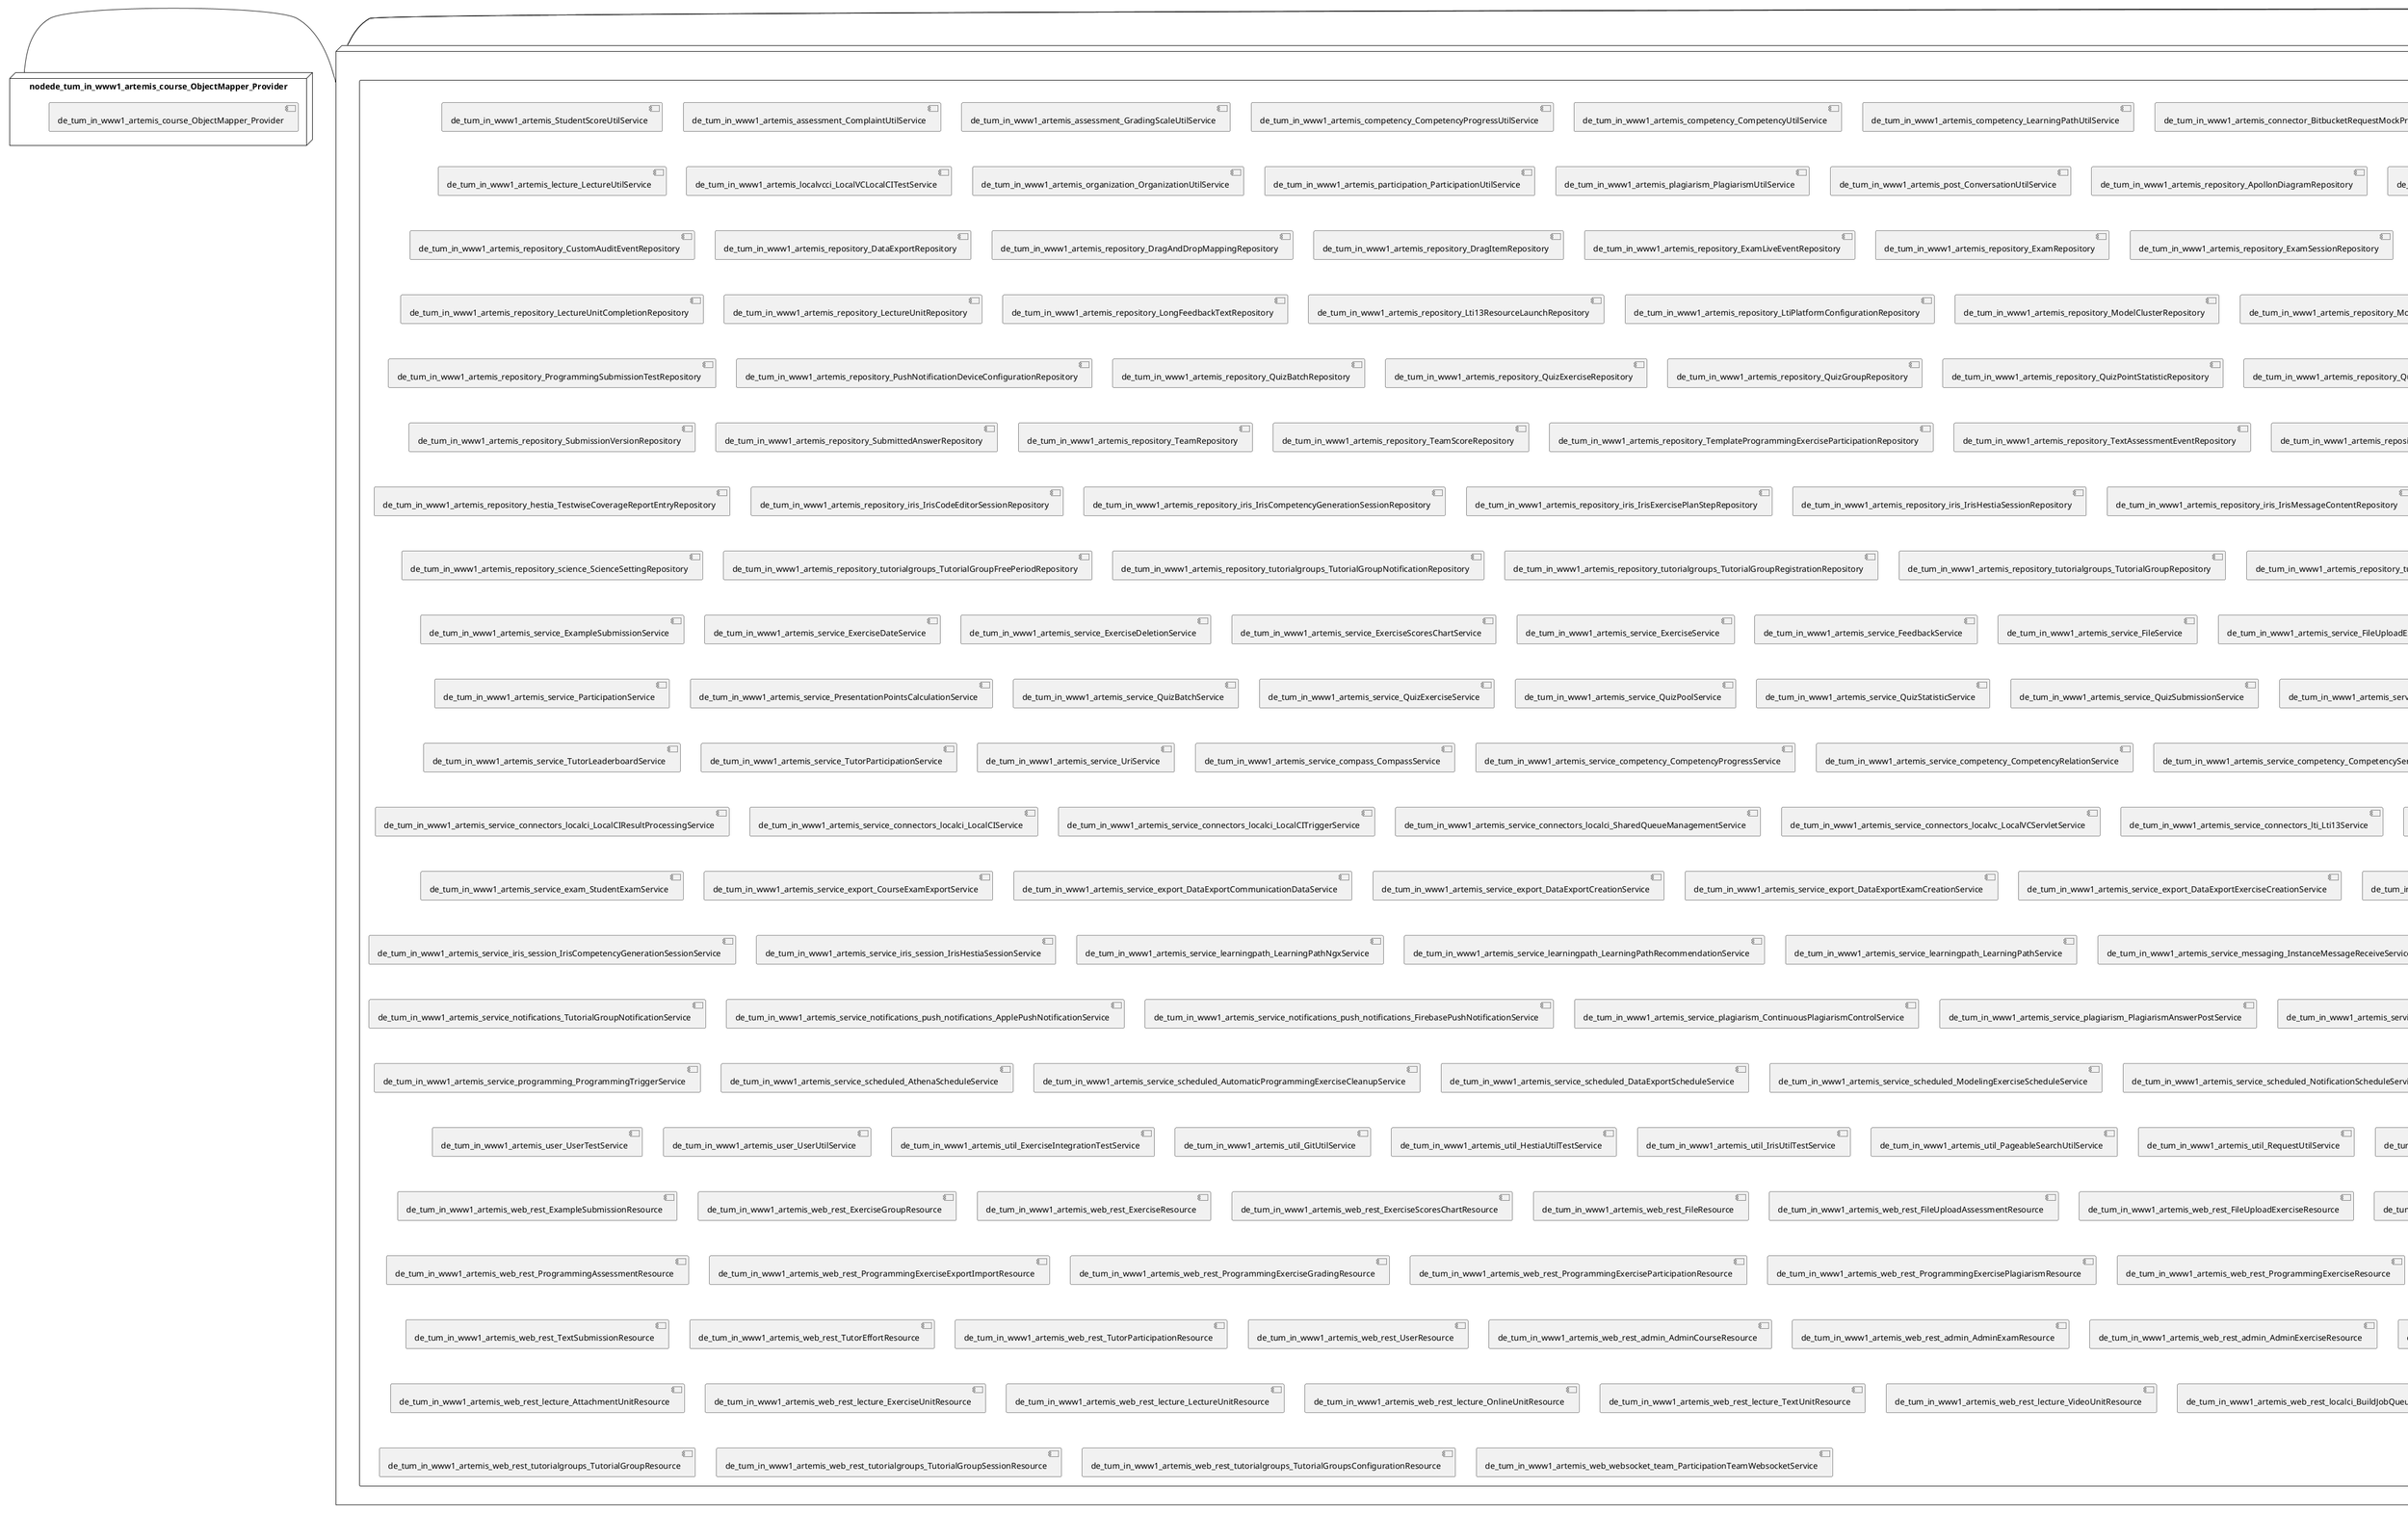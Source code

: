 @startuml
skinparam fixCircleLabelOverlapping true
skinparam componentStyle uml2
node nodede_tum_in_www1_artemis {
component de_tum_in_www1_artemis {
[de_tum_in_www1_artemis_repository_iris_IrisChatSessionRepository] [[ls1intum-artemis.system#_XsNu0OpVEe6yFoE1a1Pqgg]]
[de_tum_in_www1_artemis_web_rest_iris_IrisChatSessionResource] [[ls1intum-artemis.system#_XsNu0OpVEe6yFoE1a1Pqgg]]
}
}
node nodede_tum_in_www1_artemis_2 {
component de_tum_in_www1_artemis_2 {
[de_tum_in_www1_artemis_repository_ConductAgreementRepository] [[ls1intum-artemis.system#_XsNu0OpVEe6yFoE1a1Pqgg]]
[de_tum_in_www1_artemis_service_ConductAgreementService] [[ls1intum-artemis.system#_XsNu0OpVEe6yFoE1a1Pqgg]]
}
}
node nodede_tum_in_www1_artemis_3 {
component de_tum_in_www1_artemis_3 {
[de_tum_in_www1_artemis_repository_iris_IrisSettingsRepository] [[ls1intum-artemis.system#_XsNu0OpVEe6yFoE1a1Pqgg]]
[de_tum_in_www1_artemis_service_iris_settings_IrisSettingsService] [[ls1intum-artemis.system#_XsNu0OpVEe6yFoE1a1Pqgg]]
}
}
node nodede_tum_in_www1_artemis_4 {
component de_tum_in_www1_artemis_4 {
[de_tum_in_www1_artemis_repository_PersistenceAuditEventRepository] [[ls1intum-artemis.system#_XsNu0OpVEe6yFoE1a1Pqgg]]
[de_tum_in_www1_artemis_service_AuditEventService] [[ls1intum-artemis.system#_XsNu0OpVEe6yFoE1a1Pqgg]]
}
}
node nodede_tum_in_www1_artemis_5 {
component de_tum_in_www1_artemis_5 {
[de_tum_in_www1_artemis_config_migration_MigrationService] [[ls1intum-artemis.system#_XsNu0OpVEe6yFoE1a1Pqgg]]
[de_tum_in_www1_artemis_repository_MigrationChangeRepository] [[ls1intum-artemis.system#_XsNu0OpVEe6yFoE1a1Pqgg]]
}
}
node nodede_tum_in_www1_artemis_6 {
component de_tum_in_www1_artemis_6 {
[de_tum_in_www1_artemis_repository_SystemNotificationRepository] [[ls1intum-artemis.system#_XsNu0OpVEe6yFoE1a1Pqgg]]
[de_tum_in_www1_artemis_service_SystemNotificationService] [[ls1intum-artemis.system#_XsNu0OpVEe6yFoE1a1Pqgg]]
[de_tum_in_www1_artemis_web_rest_SystemNotificationResource] [[ls1intum-artemis.system#_XsNu0OpVEe6yFoE1a1Pqgg]]
[de_tum_in_www1_artemis_web_rest_admin_AdminSystemNotificationResource] [[ls1intum-artemis.system#_XsNu0OpVEe6yFoE1a1Pqgg]]
}
}
node nodede_tum_in_www1_artemis_7 {
component de_tum_in_www1_artemis_7 {
[de_tum_in_www1_artemis_repository_science_ScienceEventRepository] [[ls1intum-artemis.system#_XsNu0OpVEe6yFoE1a1Pqgg]]
[de_tum_in_www1_artemis_service_science_ScienceEventService] [[ls1intum-artemis.system#_XsNu0OpVEe6yFoE1a1Pqgg]]
}
}
node nodede_tum_in_www1_artemis_8 {
component de_tum_in_www1_artemis_8 {
[de_tum_in_www1_artemis_StudentScoreUtilService] [[ls1intum-artemis.system#_XsNu0OpVEe6yFoE1a1Pqgg]]
[de_tum_in_www1_artemis_assessment_ComplaintUtilService] [[ls1intum-artemis.system#_XsNu0OpVEe6yFoE1a1Pqgg]]
[de_tum_in_www1_artemis_assessment_GradingScaleUtilService] [[ls1intum-artemis.system#_XsNu0OpVEe6yFoE1a1Pqgg]]
[de_tum_in_www1_artemis_competency_CompetencyProgressUtilService] [[ls1intum-artemis.system#_XsNu0OpVEe6yFoE1a1Pqgg]]
[de_tum_in_www1_artemis_competency_CompetencyUtilService] [[ls1intum-artemis.system#_XsNu0OpVEe6yFoE1a1Pqgg]]
[de_tum_in_www1_artemis_competency_LearningPathUtilService] [[ls1intum-artemis.system#_XsNu0OpVEe6yFoE1a1Pqgg]]
[de_tum_in_www1_artemis_connector_BitbucketRequestMockProvider] [[ls1intum-artemis.system#_XsNu0OpVEe6yFoE1a1Pqgg]]
[de_tum_in_www1_artemis_course_CourseTestService] [[ls1intum-artemis.system#_XsNu0OpVEe6yFoE1a1Pqgg]]
[de_tum_in_www1_artemis_course_CourseUtilService] [[ls1intum-artemis.system#_XsNu0OpVEe6yFoE1a1Pqgg]]
[de_tum_in_www1_artemis_domain_Repository] [[ls1intum-artemis.system#_XsNu0OpVEe6yFoE1a1Pqgg]]
[de_tum_in_www1_artemis_exam_ExamUtilService] [[ls1intum-artemis.system#_XsNu0OpVEe6yFoE1a1Pqgg]]
[de_tum_in_www1_artemis_exercise_ExerciseUtilService] [[ls1intum-artemis.system#_XsNu0OpVEe6yFoE1a1Pqgg]]
[de_tum_in_www1_artemis_exercise_fileuploadexercise_FileUploadExerciseUtilService] [[ls1intum-artemis.system#_XsNu0OpVEe6yFoE1a1Pqgg]]
[de_tum_in_www1_artemis_exercise_modelingexercise_ModelingExerciseUtilService] [[ls1intum-artemis.system#_XsNu0OpVEe6yFoE1a1Pqgg]]
[de_tum_in_www1_artemis_exercise_programmingexercise_ContinuousIntegrationTestService] [[ls1intum-artemis.system#_XsNu0OpVEe6yFoE1a1Pqgg]]
[de_tum_in_www1_artemis_exercise_programmingexercise_ProgrammingExerciseIntegrationTestService] [[ls1intum-artemis.system#_XsNu0OpVEe6yFoE1a1Pqgg]]
[de_tum_in_www1_artemis_exercise_programmingexercise_ProgrammingExerciseResultTestService] [[ls1intum-artemis.system#_XsNu0OpVEe6yFoE1a1Pqgg]]
[de_tum_in_www1_artemis_exercise_programmingexercise_ProgrammingExerciseTestService] [[ls1intum-artemis.system#_XsNu0OpVEe6yFoE1a1Pqgg]]
[de_tum_in_www1_artemis_exercise_programmingexercise_ProgrammingExerciseUtilService] [[ls1intum-artemis.system#_XsNu0OpVEe6yFoE1a1Pqgg]]
[de_tum_in_www1_artemis_exercise_programmingexercise_ProgrammingSubmissionAndResultIntegrationTestService] [[ls1intum-artemis.system#_XsNu0OpVEe6yFoE1a1Pqgg]]
[de_tum_in_www1_artemis_exercise_quizexercise_QuizExerciseUtilService] [[ls1intum-artemis.system#_XsNu0OpVEe6yFoE1a1Pqgg]]
[de_tum_in_www1_artemis_exercise_textexercise_TextExerciseUtilService] [[ls1intum-artemis.system#_XsNu0OpVEe6yFoE1a1Pqgg]]
[de_tum_in_www1_artemis_lecture_LectureUtilService] [[ls1intum-artemis.system#_XsNu0OpVEe6yFoE1a1Pqgg]]
[de_tum_in_www1_artemis_localvcci_LocalVCLocalCITestService] [[ls1intum-artemis.system#_XsNu0OpVEe6yFoE1a1Pqgg]]
[de_tum_in_www1_artemis_organization_OrganizationUtilService] [[ls1intum-artemis.system#_XsNu0OpVEe6yFoE1a1Pqgg]]
[de_tum_in_www1_artemis_participation_ParticipationUtilService] [[ls1intum-artemis.system#_XsNu0OpVEe6yFoE1a1Pqgg]]
[de_tum_in_www1_artemis_plagiarism_PlagiarismUtilService] [[ls1intum-artemis.system#_XsNu0OpVEe6yFoE1a1Pqgg]]
[de_tum_in_www1_artemis_post_ConversationUtilService] [[ls1intum-artemis.system#_XsNu0OpVEe6yFoE1a1Pqgg]]
[de_tum_in_www1_artemis_repository_ApollonDiagramRepository] [[ls1intum-artemis.system#_XsNu0OpVEe6yFoE1a1Pqgg]]
[de_tum_in_www1_artemis_repository_AttachmentRepository] [[ls1intum-artemis.system#_XsNu0OpVEe6yFoE1a1Pqgg]]
[de_tum_in_www1_artemis_repository_AttachmentUnitRepository] [[ls1intum-artemis.system#_XsNu0OpVEe6yFoE1a1Pqgg]]
[de_tum_in_www1_artemis_repository_AuthorityRepository] [[ls1intum-artemis.system#_XsNu0OpVEe6yFoE1a1Pqgg]]
[de_tum_in_www1_artemis_repository_AuxiliaryRepositoryRepository] [[ls1intum-artemis.system#_XsNu0OpVEe6yFoE1a1Pqgg]]
[de_tum_in_www1_artemis_repository_BonusRepository] [[ls1intum-artemis.system#_XsNu0OpVEe6yFoE1a1Pqgg]]
[de_tum_in_www1_artemis_repository_BuildJobRepository] [[ls1intum-artemis.system#_XsNu0OpVEe6yFoE1a1Pqgg]]
[de_tum_in_www1_artemis_repository_BuildLogEntryRepository] [[ls1intum-artemis.system#_XsNu0OpVEe6yFoE1a1Pqgg]]
[de_tum_in_www1_artemis_repository_BuildLogStatisticsEntryRepository] [[ls1intum-artemis.system#_XsNu0OpVEe6yFoE1a1Pqgg]]
[de_tum_in_www1_artemis_repository_BuildPlanRepository] [[ls1intum-artemis.system#_XsNu0OpVEe6yFoE1a1Pqgg]]
[de_tum_in_www1_artemis_repository_CompetencyProgressRepository] [[ls1intum-artemis.system#_XsNu0OpVEe6yFoE1a1Pqgg]]
[de_tum_in_www1_artemis_repository_CompetencyRelationRepository] [[ls1intum-artemis.system#_XsNu0OpVEe6yFoE1a1Pqgg]]
[de_tum_in_www1_artemis_repository_CompetencyRepository] [[ls1intum-artemis.system#_XsNu0OpVEe6yFoE1a1Pqgg]]
[de_tum_in_www1_artemis_repository_ComplaintRepository] [[ls1intum-artemis.system#_XsNu0OpVEe6yFoE1a1Pqgg]]
[de_tum_in_www1_artemis_repository_ComplaintResponseRepository] [[ls1intum-artemis.system#_XsNu0OpVEe6yFoE1a1Pqgg]]
[de_tum_in_www1_artemis_repository_CourseRepository] [[ls1intum-artemis.system#_XsNu0OpVEe6yFoE1a1Pqgg]]
[de_tum_in_www1_artemis_repository_CustomAuditEventRepository] [[ls1intum-artemis.system#_XsNu0OpVEe6yFoE1a1Pqgg]]
[de_tum_in_www1_artemis_repository_DataExportRepository] [[ls1intum-artemis.system#_XsNu0OpVEe6yFoE1a1Pqgg]]
[de_tum_in_www1_artemis_repository_DragAndDropMappingRepository] [[ls1intum-artemis.system#_XsNu0OpVEe6yFoE1a1Pqgg]]
[de_tum_in_www1_artemis_repository_DragItemRepository] [[ls1intum-artemis.system#_XsNu0OpVEe6yFoE1a1Pqgg]]
[de_tum_in_www1_artemis_repository_ExamLiveEventRepository] [[ls1intum-artemis.system#_XsNu0OpVEe6yFoE1a1Pqgg]]
[de_tum_in_www1_artemis_repository_ExamRepository] [[ls1intum-artemis.system#_XsNu0OpVEe6yFoE1a1Pqgg]]
[de_tum_in_www1_artemis_repository_ExamSessionRepository] [[ls1intum-artemis.system#_XsNu0OpVEe6yFoE1a1Pqgg]]
[de_tum_in_www1_artemis_repository_ExamUserRepository] [[ls1intum-artemis.system#_XsNu0OpVEe6yFoE1a1Pqgg]]
[de_tum_in_www1_artemis_repository_ExampleSubmissionRepository] [[ls1intum-artemis.system#_XsNu0OpVEe6yFoE1a1Pqgg]]
[de_tum_in_www1_artemis_repository_ExerciseGroupRepository] [[ls1intum-artemis.system#_XsNu0OpVEe6yFoE1a1Pqgg]]
[de_tum_in_www1_artemis_repository_ExerciseRepository] [[ls1intum-artemis.system#_XsNu0OpVEe6yFoE1a1Pqgg]]
[de_tum_in_www1_artemis_repository_ExerciseUnitRepository] [[ls1intum-artemis.system#_XsNu0OpVEe6yFoE1a1Pqgg]]
[de_tum_in_www1_artemis_repository_FeedbackRepository] [[ls1intum-artemis.system#_XsNu0OpVEe6yFoE1a1Pqgg]]
[de_tum_in_www1_artemis_repository_FileUploadExerciseRepository] [[ls1intum-artemis.system#_XsNu0OpVEe6yFoE1a1Pqgg]]
[de_tum_in_www1_artemis_repository_FileUploadSubmissionRepository] [[ls1intum-artemis.system#_XsNu0OpVEe6yFoE1a1Pqgg]]
[de_tum_in_www1_artemis_repository_GradeStepRepository] [[ls1intum-artemis.system#_XsNu0OpVEe6yFoE1a1Pqgg]]
[de_tum_in_www1_artemis_repository_GradingCriterionRepository] [[ls1intum-artemis.system#_XsNu0OpVEe6yFoE1a1Pqgg]]
[de_tum_in_www1_artemis_repository_GradingScaleRepository] [[ls1intum-artemis.system#_XsNu0OpVEe6yFoE1a1Pqgg]]
[de_tum_in_www1_artemis_repository_GroupNotificationRepository] [[ls1intum-artemis.system#_XsNu0OpVEe6yFoE1a1Pqgg]]
[de_tum_in_www1_artemis_repository_GuidedTourSettingsRepository] [[ls1intum-artemis.system#_XsNu0OpVEe6yFoE1a1Pqgg]]
[de_tum_in_www1_artemis_repository_LearningPathRepository] [[ls1intum-artemis.system#_XsNu0OpVEe6yFoE1a1Pqgg]]
[de_tum_in_www1_artemis_repository_LectureRepository] [[ls1intum-artemis.system#_XsNu0OpVEe6yFoE1a1Pqgg]]
[de_tum_in_www1_artemis_repository_LectureUnitCompletionRepository] [[ls1intum-artemis.system#_XsNu0OpVEe6yFoE1a1Pqgg]]
[de_tum_in_www1_artemis_repository_LectureUnitRepository] [[ls1intum-artemis.system#_XsNu0OpVEe6yFoE1a1Pqgg]]
[de_tum_in_www1_artemis_repository_LongFeedbackTextRepository] [[ls1intum-artemis.system#_XsNu0OpVEe6yFoE1a1Pqgg]]
[de_tum_in_www1_artemis_repository_Lti13ResourceLaunchRepository] [[ls1intum-artemis.system#_XsNu0OpVEe6yFoE1a1Pqgg]]
[de_tum_in_www1_artemis_repository_LtiPlatformConfigurationRepository] [[ls1intum-artemis.system#_XsNu0OpVEe6yFoE1a1Pqgg]]
[de_tum_in_www1_artemis_repository_ModelClusterRepository] [[ls1intum-artemis.system#_XsNu0OpVEe6yFoE1a1Pqgg]]
[de_tum_in_www1_artemis_repository_ModelElementRepository] [[ls1intum-artemis.system#_XsNu0OpVEe6yFoE1a1Pqgg]]
[de_tum_in_www1_artemis_repository_ModelingExerciseRepository] [[ls1intum-artemis.system#_XsNu0OpVEe6yFoE1a1Pqgg]]
[de_tum_in_www1_artemis_repository_ModelingSubmissionRepository] [[ls1intum-artemis.system#_XsNu0OpVEe6yFoE1a1Pqgg]]
[de_tum_in_www1_artemis_repository_NotificationRepository] [[ls1intum-artemis.system#_XsNu0OpVEe6yFoE1a1Pqgg]]
[de_tum_in_www1_artemis_repository_NotificationSettingRepository] [[ls1intum-artemis.system#_XsNu0OpVEe6yFoE1a1Pqgg]]
[de_tum_in_www1_artemis_repository_OnlineCourseConfigurationRepository] [[ls1intum-artemis.system#_XsNu0OpVEe6yFoE1a1Pqgg]]
[de_tum_in_www1_artemis_repository_OnlineUnitRepository] [[ls1intum-artemis.system#_XsNu0OpVEe6yFoE1a1Pqgg]]
[de_tum_in_www1_artemis_repository_OrganizationRepository] [[ls1intum-artemis.system#_XsNu0OpVEe6yFoE1a1Pqgg]]
[de_tum_in_www1_artemis_repository_ParticipantScoreRepository] [[ls1intum-artemis.system#_XsNu0OpVEe6yFoE1a1Pqgg]]
[de_tum_in_www1_artemis_repository_ParticipationRepository] [[ls1intum-artemis.system#_XsNu0OpVEe6yFoE1a1Pqgg]]
[de_tum_in_www1_artemis_repository_ProgrammingExerciseRepository] [[ls1intum-artemis.system#_XsNu0OpVEe6yFoE1a1Pqgg]]
[de_tum_in_www1_artemis_repository_ProgrammingExerciseStudentParticipationRepository] [[ls1intum-artemis.system#_XsNu0OpVEe6yFoE1a1Pqgg]]
[de_tum_in_www1_artemis_repository_ProgrammingExerciseStudentParticipationTestRepository] [[ls1intum-artemis.system#_XsNu0OpVEe6yFoE1a1Pqgg]]
[de_tum_in_www1_artemis_repository_ProgrammingExerciseTestCaseRepository] [[ls1intum-artemis.system#_XsNu0OpVEe6yFoE1a1Pqgg]]
[de_tum_in_www1_artemis_repository_ProgrammingExerciseTestRepository] [[ls1intum-artemis.system#_XsNu0OpVEe6yFoE1a1Pqgg]]
[de_tum_in_www1_artemis_repository_ProgrammingSubmissionRepository] [[ls1intum-artemis.system#_XsNu0OpVEe6yFoE1a1Pqgg]]
[de_tum_in_www1_artemis_repository_ProgrammingSubmissionTestRepository] [[ls1intum-artemis.system#_XsNu0OpVEe6yFoE1a1Pqgg]]
[de_tum_in_www1_artemis_repository_PushNotificationDeviceConfigurationRepository] [[ls1intum-artemis.system#_XsNu0OpVEe6yFoE1a1Pqgg]]
[de_tum_in_www1_artemis_repository_QuizBatchRepository] [[ls1intum-artemis.system#_XsNu0OpVEe6yFoE1a1Pqgg]]
[de_tum_in_www1_artemis_repository_QuizExerciseRepository] [[ls1intum-artemis.system#_XsNu0OpVEe6yFoE1a1Pqgg]]
[de_tum_in_www1_artemis_repository_QuizGroupRepository] [[ls1intum-artemis.system#_XsNu0OpVEe6yFoE1a1Pqgg]]
[de_tum_in_www1_artemis_repository_QuizPointStatisticRepository] [[ls1intum-artemis.system#_XsNu0OpVEe6yFoE1a1Pqgg]]
[de_tum_in_www1_artemis_repository_QuizPoolRepository] [[ls1intum-artemis.system#_XsNu0OpVEe6yFoE1a1Pqgg]]
[de_tum_in_www1_artemis_repository_QuizQuestionRepository] [[ls1intum-artemis.system#_XsNu0OpVEe6yFoE1a1Pqgg]]
[de_tum_in_www1_artemis_repository_QuizQuestionStatisticRepository] [[ls1intum-artemis.system#_XsNu0OpVEe6yFoE1a1Pqgg]]
[de_tum_in_www1_artemis_repository_QuizSubmissionRepository] [[ls1intum-artemis.system#_XsNu0OpVEe6yFoE1a1Pqgg]]
[de_tum_in_www1_artemis_repository_RatingRepository] [[ls1intum-artemis.system#_XsNu0OpVEe6yFoE1a1Pqgg]]
[de_tum_in_www1_artemis_repository_ResultRepository] [[ls1intum-artemis.system#_XsNu0OpVEe6yFoE1a1Pqgg]]
[de_tum_in_www1_artemis_repository_SingleUserNotificationRepository] [[ls1intum-artemis.system#_XsNu0OpVEe6yFoE1a1Pqgg]]
[de_tum_in_www1_artemis_repository_SlideRepository] [[ls1intum-artemis.system#_XsNu0OpVEe6yFoE1a1Pqgg]]
[de_tum_in_www1_artemis_repository_SolutionProgrammingExerciseParticipationRepository] [[ls1intum-artemis.system#_XsNu0OpVEe6yFoE1a1Pqgg]]
[de_tum_in_www1_artemis_repository_StaticCodeAnalysisCategoryRepository] [[ls1intum-artemis.system#_XsNu0OpVEe6yFoE1a1Pqgg]]
[de_tum_in_www1_artemis_repository_StatisticsRepository] [[ls1intum-artemis.system#_XsNu0OpVEe6yFoE1a1Pqgg]]
[de_tum_in_www1_artemis_repository_StudentExamRepository] [[ls1intum-artemis.system#_XsNu0OpVEe6yFoE1a1Pqgg]]
[de_tum_in_www1_artemis_repository_StudentParticipationRepository] [[ls1intum-artemis.system#_XsNu0OpVEe6yFoE1a1Pqgg]]
[de_tum_in_www1_artemis_repository_StudentScoreRepository] [[ls1intum-artemis.system#_XsNu0OpVEe6yFoE1a1Pqgg]]
[de_tum_in_www1_artemis_repository_SubmissionPolicyRepository] [[ls1intum-artemis.system#_XsNu0OpVEe6yFoE1a1Pqgg]]
[de_tum_in_www1_artemis_repository_SubmissionRepository] [[ls1intum-artemis.system#_XsNu0OpVEe6yFoE1a1Pqgg]]
[de_tum_in_www1_artemis_repository_SubmissionVersionRepository] [[ls1intum-artemis.system#_XsNu0OpVEe6yFoE1a1Pqgg]]
[de_tum_in_www1_artemis_repository_SubmittedAnswerRepository] [[ls1intum-artemis.system#_XsNu0OpVEe6yFoE1a1Pqgg]]
[de_tum_in_www1_artemis_repository_TeamRepository] [[ls1intum-artemis.system#_XsNu0OpVEe6yFoE1a1Pqgg]]
[de_tum_in_www1_artemis_repository_TeamScoreRepository] [[ls1intum-artemis.system#_XsNu0OpVEe6yFoE1a1Pqgg]]
[de_tum_in_www1_artemis_repository_TemplateProgrammingExerciseParticipationRepository] [[ls1intum-artemis.system#_XsNu0OpVEe6yFoE1a1Pqgg]]
[de_tum_in_www1_artemis_repository_TextAssessmentEventRepository] [[ls1intum-artemis.system#_XsNu0OpVEe6yFoE1a1Pqgg]]
[de_tum_in_www1_artemis_repository_TextBlockRepository] [[ls1intum-artemis.system#_XsNu0OpVEe6yFoE1a1Pqgg]]
[de_tum_in_www1_artemis_repository_TextExerciseRepository] [[ls1intum-artemis.system#_XsNu0OpVEe6yFoE1a1Pqgg]]
[de_tum_in_www1_artemis_repository_TextSubmissionRepository] [[ls1intum-artemis.system#_XsNu0OpVEe6yFoE1a1Pqgg]]
[de_tum_in_www1_artemis_repository_TextUnitRepository] [[ls1intum-artemis.system#_XsNu0OpVEe6yFoE1a1Pqgg]]
[de_tum_in_www1_artemis_repository_TutorParticipationRepository] [[ls1intum-artemis.system#_XsNu0OpVEe6yFoE1a1Pqgg]]
[de_tum_in_www1_artemis_repository_UserRepository] [[ls1intum-artemis.system#_XsNu0OpVEe6yFoE1a1Pqgg]]
[de_tum_in_www1_artemis_repository_UserTestRepository] [[ls1intum-artemis.system#_XsNu0OpVEe6yFoE1a1Pqgg]]
[de_tum_in_www1_artemis_repository_VideoUnitRepository] [[ls1intum-artemis.system#_XsNu0OpVEe6yFoE1a1Pqgg]]
[de_tum_in_www1_artemis_repository_hestia_CodeHintRepository] [[ls1intum-artemis.system#_XsNu0OpVEe6yFoE1a1Pqgg]]
[de_tum_in_www1_artemis_repository_hestia_CoverageFileReportRepository] [[ls1intum-artemis.system#_XsNu0OpVEe6yFoE1a1Pqgg]]
[de_tum_in_www1_artemis_repository_hestia_CoverageReportRepository] [[ls1intum-artemis.system#_XsNu0OpVEe6yFoE1a1Pqgg]]
[de_tum_in_www1_artemis_repository_hestia_ExerciseHintActivationRepository] [[ls1intum-artemis.system#_XsNu0OpVEe6yFoE1a1Pqgg]]
[de_tum_in_www1_artemis_repository_hestia_ExerciseHintRepository] [[ls1intum-artemis.system#_XsNu0OpVEe6yFoE1a1Pqgg]]
[de_tum_in_www1_artemis_repository_hestia_ProgrammingExerciseGitDiffReportRepository] [[ls1intum-artemis.system#_XsNu0OpVEe6yFoE1a1Pqgg]]
[de_tum_in_www1_artemis_repository_hestia_ProgrammingExerciseSolutionEntryRepository] [[ls1intum-artemis.system#_XsNu0OpVEe6yFoE1a1Pqgg]]
[de_tum_in_www1_artemis_repository_hestia_ProgrammingExerciseTaskRepository] [[ls1intum-artemis.system#_XsNu0OpVEe6yFoE1a1Pqgg]]
[de_tum_in_www1_artemis_repository_hestia_TestwiseCoverageReportEntryRepository] [[ls1intum-artemis.system#_XsNu0OpVEe6yFoE1a1Pqgg]]
[de_tum_in_www1_artemis_repository_iris_IrisCodeEditorSessionRepository] [[ls1intum-artemis.system#_XsNu0OpVEe6yFoE1a1Pqgg]]
[de_tum_in_www1_artemis_repository_iris_IrisCompetencyGenerationSessionRepository] [[ls1intum-artemis.system#_XsNu0OpVEe6yFoE1a1Pqgg]]
[de_tum_in_www1_artemis_repository_iris_IrisExercisePlanStepRepository] [[ls1intum-artemis.system#_XsNu0OpVEe6yFoE1a1Pqgg]]
[de_tum_in_www1_artemis_repository_iris_IrisHestiaSessionRepository] [[ls1intum-artemis.system#_XsNu0OpVEe6yFoE1a1Pqgg]]
[de_tum_in_www1_artemis_repository_iris_IrisMessageContentRepository] [[ls1intum-artemis.system#_XsNu0OpVEe6yFoE1a1Pqgg]]
[de_tum_in_www1_artemis_repository_iris_IrisMessageRepository] [[ls1intum-artemis.system#_XsNu0OpVEe6yFoE1a1Pqgg]]
[de_tum_in_www1_artemis_repository_iris_IrisSessionRepository] [[ls1intum-artemis.system#_XsNu0OpVEe6yFoE1a1Pqgg]]
[de_tum_in_www1_artemis_repository_metis_AnswerPostRepository] [[ls1intum-artemis.system#_XsNu0OpVEe6yFoE1a1Pqgg]]
[de_tum_in_www1_artemis_repository_metis_ConversationMessageRepository] [[ls1intum-artemis.system#_XsNu0OpVEe6yFoE1a1Pqgg]]
[de_tum_in_www1_artemis_repository_metis_ConversationParticipantRepository] [[ls1intum-artemis.system#_XsNu0OpVEe6yFoE1a1Pqgg]]
[de_tum_in_www1_artemis_repository_metis_PostRepository] [[ls1intum-artemis.system#_XsNu0OpVEe6yFoE1a1Pqgg]]
[de_tum_in_www1_artemis_repository_metis_ReactionRepository] [[ls1intum-artemis.system#_XsNu0OpVEe6yFoE1a1Pqgg]]
[de_tum_in_www1_artemis_repository_metis_conversation_ChannelRepository] [[ls1intum-artemis.system#_XsNu0OpVEe6yFoE1a1Pqgg]]
[de_tum_in_www1_artemis_repository_metis_conversation_ConversationNotificationRepository] [[ls1intum-artemis.system#_XsNu0OpVEe6yFoE1a1Pqgg]]
[de_tum_in_www1_artemis_repository_metis_conversation_ConversationRepository] [[ls1intum-artemis.system#_XsNu0OpVEe6yFoE1a1Pqgg]]
[de_tum_in_www1_artemis_repository_metis_conversation_GroupChatRepository] [[ls1intum-artemis.system#_XsNu0OpVEe6yFoE1a1Pqgg]]
[de_tum_in_www1_artemis_repository_metis_conversation_OneToOneChatRepository] [[ls1intum-artemis.system#_XsNu0OpVEe6yFoE1a1Pqgg]]
[de_tum_in_www1_artemis_repository_plagiarism_PlagiarismCaseRepository] [[ls1intum-artemis.system#_XsNu0OpVEe6yFoE1a1Pqgg]]
[de_tum_in_www1_artemis_repository_plagiarism_PlagiarismComparisonRepository] [[ls1intum-artemis.system#_XsNu0OpVEe6yFoE1a1Pqgg]]
[de_tum_in_www1_artemis_repository_plagiarism_PlagiarismResultRepository] [[ls1intum-artemis.system#_XsNu0OpVEe6yFoE1a1Pqgg]]
[de_tum_in_www1_artemis_repository_plagiarism_PlagiarismSubmissionRepository] [[ls1intum-artemis.system#_XsNu0OpVEe6yFoE1a1Pqgg]]
[de_tum_in_www1_artemis_repository_science_ScienceSettingRepository] [[ls1intum-artemis.system#_XsNu0OpVEe6yFoE1a1Pqgg]]
[de_tum_in_www1_artemis_repository_tutorialgroups_TutorialGroupFreePeriodRepository] [[ls1intum-artemis.system#_XsNu0OpVEe6yFoE1a1Pqgg]]
[de_tum_in_www1_artemis_repository_tutorialgroups_TutorialGroupNotificationRepository] [[ls1intum-artemis.system#_XsNu0OpVEe6yFoE1a1Pqgg]]
[de_tum_in_www1_artemis_repository_tutorialgroups_TutorialGroupRegistrationRepository] [[ls1intum-artemis.system#_XsNu0OpVEe6yFoE1a1Pqgg]]
[de_tum_in_www1_artemis_repository_tutorialgroups_TutorialGroupRepository] [[ls1intum-artemis.system#_XsNu0OpVEe6yFoE1a1Pqgg]]
[de_tum_in_www1_artemis_repository_tutorialgroups_TutorialGroupScheduleRepository] [[ls1intum-artemis.system#_XsNu0OpVEe6yFoE1a1Pqgg]]
[de_tum_in_www1_artemis_repository_tutorialgroups_TutorialGroupSessionRepository] [[ls1intum-artemis.system#_XsNu0OpVEe6yFoE1a1Pqgg]]
[de_tum_in_www1_artemis_repository_tutorialgroups_TutorialGroupsConfigurationRepository] [[ls1intum-artemis.system#_XsNu0OpVEe6yFoE1a1Pqgg]]
[de_tum_in_www1_artemis_security_DomainUserDetailsService] [[ls1intum-artemis.system#_XsNu0OpVEe6yFoE1a1Pqgg]]
[de_tum_in_www1_artemis_service_AssessmentDashboardService] [[ls1intum-artemis.system#_XsNu0OpVEe6yFoE1a1Pqgg]]
[de_tum_in_www1_artemis_service_AssessmentService] [[ls1intum-artemis.system#_XsNu0OpVEe6yFoE1a1Pqgg]]
[de_tum_in_www1_artemis_service_AttachmentUnitService] [[ls1intum-artemis.system#_XsNu0OpVEe6yFoE1a1Pqgg]]
[de_tum_in_www1_artemis_service_AuthorizationCheckService] [[ls1intum-artemis.system#_XsNu0OpVEe6yFoE1a1Pqgg]]
[de_tum_in_www1_artemis_service_BonusService] [[ls1intum-artemis.system#_XsNu0OpVEe6yFoE1a1Pqgg]]
[de_tum_in_www1_artemis_service_BuildLogEntryService] [[ls1intum-artemis.system#_XsNu0OpVEe6yFoE1a1Pqgg]]
[de_tum_in_www1_artemis_service_ComplaintResponseService] [[ls1intum-artemis.system#_XsNu0OpVEe6yFoE1a1Pqgg]]
[de_tum_in_www1_artemis_service_ComplaintService] [[ls1intum-artemis.system#_XsNu0OpVEe6yFoE1a1Pqgg]]
[de_tum_in_www1_artemis_service_ConsistencyCheckService] [[ls1intum-artemis.system#_XsNu0OpVEe6yFoE1a1Pqgg]]
[de_tum_in_www1_artemis_service_ConsistencyCheckTestService] [[ls1intum-artemis.system#_XsNu0OpVEe6yFoE1a1Pqgg]]
[de_tum_in_www1_artemis_service_CourseScoreCalculationService] [[ls1intum-artemis.system#_XsNu0OpVEe6yFoE1a1Pqgg]]
[de_tum_in_www1_artemis_service_CourseService] [[ls1intum-artemis.system#_XsNu0OpVEe6yFoE1a1Pqgg]]
[de_tum_in_www1_artemis_service_EmailSummaryService] [[ls1intum-artemis.system#_XsNu0OpVEe6yFoE1a1Pqgg]]
[de_tum_in_www1_artemis_service_ExampleSubmissionService] [[ls1intum-artemis.system#_XsNu0OpVEe6yFoE1a1Pqgg]]
[de_tum_in_www1_artemis_service_ExerciseDateService] [[ls1intum-artemis.system#_XsNu0OpVEe6yFoE1a1Pqgg]]
[de_tum_in_www1_artemis_service_ExerciseDeletionService] [[ls1intum-artemis.system#_XsNu0OpVEe6yFoE1a1Pqgg]]
[de_tum_in_www1_artemis_service_ExerciseScoresChartService] [[ls1intum-artemis.system#_XsNu0OpVEe6yFoE1a1Pqgg]]
[de_tum_in_www1_artemis_service_ExerciseService] [[ls1intum-artemis.system#_XsNu0OpVEe6yFoE1a1Pqgg]]
[de_tum_in_www1_artemis_service_FeedbackService] [[ls1intum-artemis.system#_XsNu0OpVEe6yFoE1a1Pqgg]]
[de_tum_in_www1_artemis_service_FileService] [[ls1intum-artemis.system#_XsNu0OpVEe6yFoE1a1Pqgg]]
[de_tum_in_www1_artemis_service_FileUploadExerciseImportService] [[ls1intum-artemis.system#_XsNu0OpVEe6yFoE1a1Pqgg]]
[de_tum_in_www1_artemis_service_FileUploadExerciseService] [[ls1intum-artemis.system#_XsNu0OpVEe6yFoE1a1Pqgg]]
[de_tum_in_www1_artemis_service_FileUploadSubmissionService] [[ls1intum-artemis.system#_XsNu0OpVEe6yFoE1a1Pqgg]]
[de_tum_in_www1_artemis_service_GradingScaleService] [[ls1intum-artemis.system#_XsNu0OpVEe6yFoE1a1Pqgg]]
[de_tum_in_www1_artemis_service_LectureImportService] [[ls1intum-artemis.system#_XsNu0OpVEe6yFoE1a1Pqgg]]
[de_tum_in_www1_artemis_service_LectureService] [[ls1intum-artemis.system#_XsNu0OpVEe6yFoE1a1Pqgg]]
[de_tum_in_www1_artemis_service_LectureUnitProcessingService] [[ls1intum-artemis.system#_XsNu0OpVEe6yFoE1a1Pqgg]]
[de_tum_in_www1_artemis_service_LectureUnitService] [[ls1intum-artemis.system#_XsNu0OpVEe6yFoE1a1Pqgg]]
[de_tum_in_www1_artemis_service_ModelingExerciseImportService] [[ls1intum-artemis.system#_XsNu0OpVEe6yFoE1a1Pqgg]]
[de_tum_in_www1_artemis_service_ModelingExerciseService] [[ls1intum-artemis.system#_XsNu0OpVEe6yFoE1a1Pqgg]]
[de_tum_in_www1_artemis_service_ModelingSubmissionService] [[ls1intum-artemis.system#_XsNu0OpVEe6yFoE1a1Pqgg]]
[de_tum_in_www1_artemis_service_OnlineCourseConfigurationService] [[ls1intum-artemis.system#_XsNu0OpVEe6yFoE1a1Pqgg]]
[de_tum_in_www1_artemis_service_OrganizationService] [[ls1intum-artemis.system#_XsNu0OpVEe6yFoE1a1Pqgg]]
[de_tum_in_www1_artemis_service_ParticipantScoreService] [[ls1intum-artemis.system#_XsNu0OpVEe6yFoE1a1Pqgg]]
[de_tum_in_www1_artemis_service_ParticipationAuthorizationCheckService] [[ls1intum-artemis.system#_XsNu0OpVEe6yFoE1a1Pqgg]]
[de_tum_in_www1_artemis_service_ParticipationService] [[ls1intum-artemis.system#_XsNu0OpVEe6yFoE1a1Pqgg]]
[de_tum_in_www1_artemis_service_PresentationPointsCalculationService] [[ls1intum-artemis.system#_XsNu0OpVEe6yFoE1a1Pqgg]]
[de_tum_in_www1_artemis_service_QuizBatchService] [[ls1intum-artemis.system#_XsNu0OpVEe6yFoE1a1Pqgg]]
[de_tum_in_www1_artemis_service_QuizExerciseService] [[ls1intum-artemis.system#_XsNu0OpVEe6yFoE1a1Pqgg]]
[de_tum_in_www1_artemis_service_QuizPoolService] [[ls1intum-artemis.system#_XsNu0OpVEe6yFoE1a1Pqgg]]
[de_tum_in_www1_artemis_service_QuizStatisticService] [[ls1intum-artemis.system#_XsNu0OpVEe6yFoE1a1Pqgg]]
[de_tum_in_www1_artemis_service_QuizSubmissionService] [[ls1intum-artemis.system#_XsNu0OpVEe6yFoE1a1Pqgg]]
[de_tum_in_www1_artemis_service_RatingService] [[ls1intum-artemis.system#_XsNu0OpVEe6yFoE1a1Pqgg]]
[de_tum_in_www1_artemis_service_RepositoryParticipationService] [[ls1intum-artemis.system#_XsNu0OpVEe6yFoE1a1Pqgg]]
[de_tum_in_www1_artemis_service_ResultService] [[ls1intum-artemis.system#_XsNu0OpVEe6yFoE1a1Pqgg]]
[de_tum_in_www1_artemis_service_SlideSplitterService] [[ls1intum-artemis.system#_XsNu0OpVEe6yFoE1a1Pqgg]]
[de_tum_in_www1_artemis_service_StaticCodeAnalysisService] [[ls1intum-artemis.system#_XsNu0OpVEe6yFoE1a1Pqgg]]
[de_tum_in_www1_artemis_service_StatisticsService] [[ls1intum-artemis.system#_XsNu0OpVEe6yFoE1a1Pqgg]]
[de_tum_in_www1_artemis_service_SubmissionPolicyService] [[ls1intum-artemis.system#_XsNu0OpVEe6yFoE1a1Pqgg]]
[de_tum_in_www1_artemis_service_SubmissionService] [[ls1intum-artemis.system#_XsNu0OpVEe6yFoE1a1Pqgg]]
[de_tum_in_www1_artemis_service_SubmissionVersionService] [[ls1intum-artemis.system#_XsNu0OpVEe6yFoE1a1Pqgg]]
[de_tum_in_www1_artemis_service_TeamService] [[ls1intum-artemis.system#_XsNu0OpVEe6yFoE1a1Pqgg]]
[de_tum_in_www1_artemis_service_TextBlockService] [[ls1intum-artemis.system#_XsNu0OpVEe6yFoE1a1Pqgg]]
[de_tum_in_www1_artemis_service_TextExerciseImportService] [[ls1intum-artemis.system#_XsNu0OpVEe6yFoE1a1Pqgg]]
[de_tum_in_www1_artemis_service_TextExerciseService] [[ls1intum-artemis.system#_XsNu0OpVEe6yFoE1a1Pqgg]]
[de_tum_in_www1_artemis_service_TextSubmissionService] [[ls1intum-artemis.system#_XsNu0OpVEe6yFoE1a1Pqgg]]
[de_tum_in_www1_artemis_service_TutorEffortService] [[ls1intum-artemis.system#_XsNu0OpVEe6yFoE1a1Pqgg]]
[de_tum_in_www1_artemis_service_TutorLeaderboardService] [[ls1intum-artemis.system#_XsNu0OpVEe6yFoE1a1Pqgg]]
[de_tum_in_www1_artemis_service_TutorParticipationService] [[ls1intum-artemis.system#_XsNu0OpVEe6yFoE1a1Pqgg]]
[de_tum_in_www1_artemis_service_UriService] [[ls1intum-artemis.system#_XsNu0OpVEe6yFoE1a1Pqgg]]
[de_tum_in_www1_artemis_service_compass_CompassService] [[ls1intum-artemis.system#_XsNu0OpVEe6yFoE1a1Pqgg]]
[de_tum_in_www1_artemis_service_competency_CompetencyProgressService] [[ls1intum-artemis.system#_XsNu0OpVEe6yFoE1a1Pqgg]]
[de_tum_in_www1_artemis_service_competency_CompetencyRelationService] [[ls1intum-artemis.system#_XsNu0OpVEe6yFoE1a1Pqgg]]
[de_tum_in_www1_artemis_service_competency_CompetencyService] [[ls1intum-artemis.system#_XsNu0OpVEe6yFoE1a1Pqgg]]
[de_tum_in_www1_artemis_service_connectors_GitService] [[ls1intum-artemis.system#_XsNu0OpVEe6yFoE1a1Pqgg]]
[de_tum_in_www1_artemis_service_connectors_SAML2Service] [[ls1intum-artemis.system#_XsNu0OpVEe6yFoE1a1Pqgg]]
[de_tum_in_www1_artemis_service_connectors_athena_AthenaDTOConverterService] [[ls1intum-artemis.system#_XsNu0OpVEe6yFoE1a1Pqgg]]
[de_tum_in_www1_artemis_service_connectors_athena_AthenaModuleService] [[ls1intum-artemis.system#_XsNu0OpVEe6yFoE1a1Pqgg]]
[de_tum_in_www1_artemis_service_connectors_athena_AthenaRepositoryExportService] [[ls1intum-artemis.system#_XsNu0OpVEe6yFoE1a1Pqgg]]
[de_tum_in_www1_artemis_service_connectors_athena_AthenaSubmissionSendingService] [[ls1intum-artemis.system#_XsNu0OpVEe6yFoE1a1Pqgg]]
[de_tum_in_www1_artemis_service_connectors_bitbucket_BitbucketService] [[ls1intum-artemis.system#_XsNu0OpVEe6yFoE1a1Pqgg]]
[de_tum_in_www1_artemis_service_connectors_bitbucket_BitbucketUserManagementService] [[ls1intum-artemis.system#_XsNu0OpVEe6yFoE1a1Pqgg]]
[de_tum_in_www1_artemis_service_connectors_gitlab_GitLabPersonalAccessTokenManagementService] [[ls1intum-artemis.system#_XsNu0OpVEe6yFoE1a1Pqgg]]
[de_tum_in_www1_artemis_service_connectors_gitlab_GitLabService] [[ls1intum-artemis.system#_XsNu0OpVEe6yFoE1a1Pqgg]]
[de_tum_in_www1_artemis_service_connectors_gitlab_GitLabUserManagementService] [[ls1intum-artemis.system#_XsNu0OpVEe6yFoE1a1Pqgg]]
[de_tum_in_www1_artemis_service_connectors_gitlabci_GitLabCIService] [[ls1intum-artemis.system#_XsNu0OpVEe6yFoE1a1Pqgg]]
[de_tum_in_www1_artemis_service_connectors_jenkins_JenkinsService] [[ls1intum-artemis.system#_XsNu0OpVEe6yFoE1a1Pqgg]]
[de_tum_in_www1_artemis_service_connectors_jenkins_JenkinsUserManagementService] [[ls1intum-artemis.system#_XsNu0OpVEe6yFoE1a1Pqgg]]
[de_tum_in_www1_artemis_service_connectors_jenkins_build_plan_JenkinsBuildPlanService] [[ls1intum-artemis.system#_XsNu0OpVEe6yFoE1a1Pqgg]]
[de_tum_in_www1_artemis_service_connectors_localci_LocalCIResultProcessingService] [[ls1intum-artemis.system#_XsNu0OpVEe6yFoE1a1Pqgg]]
[de_tum_in_www1_artemis_service_connectors_localci_LocalCIService] [[ls1intum-artemis.system#_XsNu0OpVEe6yFoE1a1Pqgg]]
[de_tum_in_www1_artemis_service_connectors_localci_LocalCITriggerService] [[ls1intum-artemis.system#_XsNu0OpVEe6yFoE1a1Pqgg]]
[de_tum_in_www1_artemis_service_connectors_localci_SharedQueueManagementService] [[ls1intum-artemis.system#_XsNu0OpVEe6yFoE1a1Pqgg]]
[de_tum_in_www1_artemis_service_connectors_localvc_LocalVCServletService] [[ls1intum-artemis.system#_XsNu0OpVEe6yFoE1a1Pqgg]]
[de_tum_in_www1_artemis_service_connectors_lti_Lti13Service] [[ls1intum-artemis.system#_XsNu0OpVEe6yFoE1a1Pqgg]]
[de_tum_in_www1_artemis_service_connectors_lti_LtiDeepLinkingService] [[ls1intum-artemis.system#_XsNu0OpVEe6yFoE1a1Pqgg]]
[de_tum_in_www1_artemis_service_connectors_lti_LtiDynamicRegistrationService] [[ls1intum-artemis.system#_XsNu0OpVEe6yFoE1a1Pqgg]]
[de_tum_in_www1_artemis_service_connectors_lti_LtiService] [[ls1intum-artemis.system#_XsNu0OpVEe6yFoE1a1Pqgg]]
[de_tum_in_www1_artemis_service_connectors_vcs_VcsTokenRenewalService] [[ls1intum-artemis.system#_XsNu0OpVEe6yFoE1a1Pqgg]]
[de_tum_in_www1_artemis_service_exam_ExamAccessService] [[ls1intum-artemis.system#_XsNu0OpVEe6yFoE1a1Pqgg]]
[de_tum_in_www1_artemis_service_exam_ExamDateService] [[ls1intum-artemis.system#_XsNu0OpVEe6yFoE1a1Pqgg]]
[de_tum_in_www1_artemis_service_exam_ExamDeletionService] [[ls1intum-artemis.system#_XsNu0OpVEe6yFoE1a1Pqgg]]
[de_tum_in_www1_artemis_service_exam_ExamImportService] [[ls1intum-artemis.system#_XsNu0OpVEe6yFoE1a1Pqgg]]
[de_tum_in_www1_artemis_service_exam_ExamLiveEventsService] [[ls1intum-artemis.system#_XsNu0OpVEe6yFoE1a1Pqgg]]
[de_tum_in_www1_artemis_service_exam_ExamQuizService] [[ls1intum-artemis.system#_XsNu0OpVEe6yFoE1a1Pqgg]]
[de_tum_in_www1_artemis_service_exam_ExamRegistrationService] [[ls1intum-artemis.system#_XsNu0OpVEe6yFoE1a1Pqgg]]
[de_tum_in_www1_artemis_service_exam_ExamService] [[ls1intum-artemis.system#_XsNu0OpVEe6yFoE1a1Pqgg]]
[de_tum_in_www1_artemis_service_exam_ExamSessionService] [[ls1intum-artemis.system#_XsNu0OpVEe6yFoE1a1Pqgg]]
[de_tum_in_www1_artemis_service_exam_ExamSubmissionService] [[ls1intum-artemis.system#_XsNu0OpVEe6yFoE1a1Pqgg]]
[de_tum_in_www1_artemis_service_exam_ExamUserService] [[ls1intum-artemis.system#_XsNu0OpVEe6yFoE1a1Pqgg]]
[de_tum_in_www1_artemis_service_exam_StudentExamAccessService] [[ls1intum-artemis.system#_XsNu0OpVEe6yFoE1a1Pqgg]]
[de_tum_in_www1_artemis_service_exam_StudentExamService] [[ls1intum-artemis.system#_XsNu0OpVEe6yFoE1a1Pqgg]]
[de_tum_in_www1_artemis_service_export_CourseExamExportService] [[ls1intum-artemis.system#_XsNu0OpVEe6yFoE1a1Pqgg]]
[de_tum_in_www1_artemis_service_export_DataExportCommunicationDataService] [[ls1intum-artemis.system#_XsNu0OpVEe6yFoE1a1Pqgg]]
[de_tum_in_www1_artemis_service_export_DataExportCreationService] [[ls1intum-artemis.system#_XsNu0OpVEe6yFoE1a1Pqgg]]
[de_tum_in_www1_artemis_service_export_DataExportExamCreationService] [[ls1intum-artemis.system#_XsNu0OpVEe6yFoE1a1Pqgg]]
[de_tum_in_www1_artemis_service_export_DataExportExerciseCreationService] [[ls1intum-artemis.system#_XsNu0OpVEe6yFoE1a1Pqgg]]
[de_tum_in_www1_artemis_service_export_DataExportQuizExerciseCreationService] [[ls1intum-artemis.system#_XsNu0OpVEe6yFoE1a1Pqgg]]
[de_tum_in_www1_artemis_service_export_DataExportService] [[ls1intum-artemis.system#_XsNu0OpVEe6yFoE1a1Pqgg]]
[de_tum_in_www1_artemis_service_export_ProgrammingExerciseExportService] [[ls1intum-artemis.system#_XsNu0OpVEe6yFoE1a1Pqgg]]
[de_tum_in_www1_artemis_service_export_QuizExerciseWithSubmissionsExportService] [[ls1intum-artemis.system#_XsNu0OpVEe6yFoE1a1Pqgg]]
[de_tum_in_www1_artemis_service_hestia_CodeHintService] [[ls1intum-artemis.system#_XsNu0OpVEe6yFoE1a1Pqgg]]
[de_tum_in_www1_artemis_service_hestia_ExerciseHintService] [[ls1intum-artemis.system#_XsNu0OpVEe6yFoE1a1Pqgg]]
[de_tum_in_www1_artemis_service_hestia_ProgrammingExerciseGitDiffReportService] [[ls1intum-artemis.system#_XsNu0OpVEe6yFoE1a1Pqgg]]
[de_tum_in_www1_artemis_service_hestia_ProgrammingExerciseTaskService] [[ls1intum-artemis.system#_XsNu0OpVEe6yFoE1a1Pqgg]]
[de_tum_in_www1_artemis_service_hestia_TestwiseCoverageService] [[ls1intum-artemis.system#_XsNu0OpVEe6yFoE1a1Pqgg]]
[de_tum_in_www1_artemis_service_hestia_behavioral_BehavioralTestCaseService] [[ls1intum-artemis.system#_XsNu0OpVEe6yFoE1a1Pqgg]]
[de_tum_in_www1_artemis_service_hestia_structural_StructuralTestCaseService] [[ls1intum-artemis.system#_XsNu0OpVEe6yFoE1a1Pqgg]]
[de_tum_in_www1_artemis_service_iris_IrisMessageService] [[ls1intum-artemis.system#_XsNu0OpVEe6yFoE1a1Pqgg]]
[de_tum_in_www1_artemis_service_iris_IrisRateLimitService] [[ls1intum-artemis.system#_XsNu0OpVEe6yFoE1a1Pqgg]]
[de_tum_in_www1_artemis_service_iris_IrisSessionService] [[ls1intum-artemis.system#_XsNu0OpVEe6yFoE1a1Pqgg]]
[de_tum_in_www1_artemis_service_iris_session_IrisChatSessionService] [[ls1intum-artemis.system#_XsNu0OpVEe6yFoE1a1Pqgg]]
[de_tum_in_www1_artemis_service_iris_session_IrisCodeEditorSessionService] [[ls1intum-artemis.system#_XsNu0OpVEe6yFoE1a1Pqgg]]
[de_tum_in_www1_artemis_service_iris_session_IrisCompetencyGenerationSessionService] [[ls1intum-artemis.system#_XsNu0OpVEe6yFoE1a1Pqgg]]
[de_tum_in_www1_artemis_service_iris_session_IrisHestiaSessionService] [[ls1intum-artemis.system#_XsNu0OpVEe6yFoE1a1Pqgg]]
[de_tum_in_www1_artemis_service_learningpath_LearningPathNgxService] [[ls1intum-artemis.system#_XsNu0OpVEe6yFoE1a1Pqgg]]
[de_tum_in_www1_artemis_service_learningpath_LearningPathRecommendationService] [[ls1intum-artemis.system#_XsNu0OpVEe6yFoE1a1Pqgg]]
[de_tum_in_www1_artemis_service_learningpath_LearningPathService] [[ls1intum-artemis.system#_XsNu0OpVEe6yFoE1a1Pqgg]]
[de_tum_in_www1_artemis_service_messaging_InstanceMessageReceiveService] [[ls1intum-artemis.system#_XsNu0OpVEe6yFoE1a1Pqgg]]
[de_tum_in_www1_artemis_service_metis_AnswerMessageService] [[ls1intum-artemis.system#_XsNu0OpVEe6yFoE1a1Pqgg]]
[de_tum_in_www1_artemis_service_metis_ConversationMessagingService] [[ls1intum-artemis.system#_XsNu0OpVEe6yFoE1a1Pqgg]]
[de_tum_in_www1_artemis_service_metis_ReactionService] [[ls1intum-artemis.system#_XsNu0OpVEe6yFoE1a1Pqgg]]
[de_tum_in_www1_artemis_service_metis_conversation_ChannelService] [[ls1intum-artemis.system#_XsNu0OpVEe6yFoE1a1Pqgg]]
[de_tum_in_www1_artemis_service_metis_conversation_ConversationDTOService] [[ls1intum-artemis.system#_XsNu0OpVEe6yFoE1a1Pqgg]]
[de_tum_in_www1_artemis_service_metis_conversation_ConversationService] [[ls1intum-artemis.system#_XsNu0OpVEe6yFoE1a1Pqgg]]
[de_tum_in_www1_artemis_service_metis_conversation_GroupChatService] [[ls1intum-artemis.system#_XsNu0OpVEe6yFoE1a1Pqgg]]
[de_tum_in_www1_artemis_service_metis_conversation_OneToOneChatService] [[ls1intum-artemis.system#_XsNu0OpVEe6yFoE1a1Pqgg]]
[de_tum_in_www1_artemis_service_metis_conversation_auth_ChannelAuthorizationService] [[ls1intum-artemis.system#_XsNu0OpVEe6yFoE1a1Pqgg]]
[de_tum_in_www1_artemis_service_metis_conversation_auth_ConversationAuthorizationService] [[ls1intum-artemis.system#_XsNu0OpVEe6yFoE1a1Pqgg]]
[de_tum_in_www1_artemis_service_metis_conversation_auth_GroupChatAuthorizationService] [[ls1intum-artemis.system#_XsNu0OpVEe6yFoE1a1Pqgg]]
[de_tum_in_www1_artemis_service_metis_conversation_auth_OneToOneChatAuthorizationService] [[ls1intum-artemis.system#_XsNu0OpVEe6yFoE1a1Pqgg]]
[de_tum_in_www1_artemis_service_notifications_ConversationNotificationService] [[ls1intum-artemis.system#_XsNu0OpVEe6yFoE1a1Pqgg]]
[de_tum_in_www1_artemis_service_notifications_GroupNotificationService] [[ls1intum-artemis.system#_XsNu0OpVEe6yFoE1a1Pqgg]]
[de_tum_in_www1_artemis_service_notifications_NotificationSettingsService] [[ls1intum-artemis.system#_XsNu0OpVEe6yFoE1a1Pqgg]]
[de_tum_in_www1_artemis_service_notifications_SingleUserNotificationService] [[ls1intum-artemis.system#_XsNu0OpVEe6yFoE1a1Pqgg]]
[de_tum_in_www1_artemis_service_notifications_TutorialGroupNotificationService] [[ls1intum-artemis.system#_XsNu0OpVEe6yFoE1a1Pqgg]]
[de_tum_in_www1_artemis_service_notifications_push_notifications_ApplePushNotificationService] [[ls1intum-artemis.system#_XsNu0OpVEe6yFoE1a1Pqgg]]
[de_tum_in_www1_artemis_service_notifications_push_notifications_FirebasePushNotificationService] [[ls1intum-artemis.system#_XsNu0OpVEe6yFoE1a1Pqgg]]
[de_tum_in_www1_artemis_service_plagiarism_ContinuousPlagiarismControlService] [[ls1intum-artemis.system#_XsNu0OpVEe6yFoE1a1Pqgg]]
[de_tum_in_www1_artemis_service_plagiarism_PlagiarismAnswerPostService] [[ls1intum-artemis.system#_XsNu0OpVEe6yFoE1a1Pqgg]]
[de_tum_in_www1_artemis_service_plagiarism_PlagiarismCaseService] [[ls1intum-artemis.system#_XsNu0OpVEe6yFoE1a1Pqgg]]
[de_tum_in_www1_artemis_service_plagiarism_PlagiarismDetectionService] [[ls1intum-artemis.system#_XsNu0OpVEe6yFoE1a1Pqgg]]
[de_tum_in_www1_artemis_service_plagiarism_PlagiarismPostService] [[ls1intum-artemis.system#_XsNu0OpVEe6yFoE1a1Pqgg]]
[de_tum_in_www1_artemis_service_plagiarism_PlagiarismService] [[ls1intum-artemis.system#_XsNu0OpVEe6yFoE1a1Pqgg]]
[de_tum_in_www1_artemis_service_plagiarism_ProgrammingPlagiarismDetectionService] [[ls1intum-artemis.system#_XsNu0OpVEe6yFoE1a1Pqgg]]
[de_tum_in_www1_artemis_service_programming_AuxiliaryRepositoryService] [[ls1intum-artemis.system#_XsNu0OpVEe6yFoE1a1Pqgg]]
[de_tum_in_www1_artemis_service_programming_JavaTemplateUpgradeService] [[ls1intum-artemis.system#_XsNu0OpVEe6yFoE1a1Pqgg]]
[de_tum_in_www1_artemis_service_programming_ProgrammingExerciseFeedbackCreationService] [[ls1intum-artemis.system#_XsNu0OpVEe6yFoE1a1Pqgg]]
[de_tum_in_www1_artemis_service_programming_ProgrammingExerciseGradingService] [[ls1intum-artemis.system#_XsNu0OpVEe6yFoE1a1Pqgg]]
[de_tum_in_www1_artemis_service_programming_ProgrammingExerciseImportBasicService] [[ls1intum-artemis.system#_XsNu0OpVEe6yFoE1a1Pqgg]]
[de_tum_in_www1_artemis_service_programming_ProgrammingExerciseImportFromFileService] [[ls1intum-artemis.system#_XsNu0OpVEe6yFoE1a1Pqgg]]
[de_tum_in_www1_artemis_service_programming_ProgrammingExerciseImportService] [[ls1intum-artemis.system#_XsNu0OpVEe6yFoE1a1Pqgg]]
[de_tum_in_www1_artemis_service_programming_ProgrammingExerciseParticipationService] [[ls1intum-artemis.system#_XsNu0OpVEe6yFoE1a1Pqgg]]
[de_tum_in_www1_artemis_service_programming_ProgrammingExerciseService] [[ls1intum-artemis.system#_XsNu0OpVEe6yFoE1a1Pqgg]]
[de_tum_in_www1_artemis_service_programming_ProgrammingExerciseTestCaseService] [[ls1intum-artemis.system#_XsNu0OpVEe6yFoE1a1Pqgg]]
[de_tum_in_www1_artemis_service_programming_ProgrammingMessagingService] [[ls1intum-artemis.system#_XsNu0OpVEe6yFoE1a1Pqgg]]
[de_tum_in_www1_artemis_service_programming_ProgrammingSubmissionService] [[ls1intum-artemis.system#_XsNu0OpVEe6yFoE1a1Pqgg]]
[de_tum_in_www1_artemis_service_programming_ProgrammingTriggerService] [[ls1intum-artemis.system#_XsNu0OpVEe6yFoE1a1Pqgg]]
[de_tum_in_www1_artemis_service_scheduled_AthenaScheduleService] [[ls1intum-artemis.system#_XsNu0OpVEe6yFoE1a1Pqgg]]
[de_tum_in_www1_artemis_service_scheduled_AutomaticProgrammingExerciseCleanupService] [[ls1intum-artemis.system#_XsNu0OpVEe6yFoE1a1Pqgg]]
[de_tum_in_www1_artemis_service_scheduled_DataExportScheduleService] [[ls1intum-artemis.system#_XsNu0OpVEe6yFoE1a1Pqgg]]
[de_tum_in_www1_artemis_service_scheduled_ModelingExerciseScheduleService] [[ls1intum-artemis.system#_XsNu0OpVEe6yFoE1a1Pqgg]]
[de_tum_in_www1_artemis_service_scheduled_NotificationScheduleService] [[ls1intum-artemis.system#_XsNu0OpVEe6yFoE1a1Pqgg]]
[de_tum_in_www1_artemis_service_scheduled_ParticipantScoreScheduleService] [[ls1intum-artemis.system#_XsNu0OpVEe6yFoE1a1Pqgg]]
[de_tum_in_www1_artemis_service_scheduled_ProgrammingExerciseScheduleService] [[ls1intum-artemis.system#_XsNu0OpVEe6yFoE1a1Pqgg]]
[de_tum_in_www1_artemis_service_scheduled_PushNotificationDeviceConfigurationCleanupService] [[ls1intum-artemis.system#_XsNu0OpVEe6yFoE1a1Pqgg]]
[de_tum_in_www1_artemis_service_scheduled_UserScheduleService] [[ls1intum-artemis.system#_XsNu0OpVEe6yFoE1a1Pqgg]]
[de_tum_in_www1_artemis_service_scheduled_cache_quiz_QuizScheduleService] [[ls1intum-artemis.system#_XsNu0OpVEe6yFoE1a1Pqgg]]
[de_tum_in_www1_artemis_service_tutorialgroups_TutorialGroupChannelManagementService] [[ls1intum-artemis.system#_XsNu0OpVEe6yFoE1a1Pqgg]]
[de_tum_in_www1_artemis_service_tutorialgroups_TutorialGroupFreePeriodService] [[ls1intum-artemis.system#_XsNu0OpVEe6yFoE1a1Pqgg]]
[de_tum_in_www1_artemis_service_tutorialgroups_TutorialGroupScheduleService] [[ls1intum-artemis.system#_XsNu0OpVEe6yFoE1a1Pqgg]]
[de_tum_in_www1_artemis_service_tutorialgroups_TutorialGroupService] [[ls1intum-artemis.system#_XsNu0OpVEe6yFoE1a1Pqgg]]
[de_tum_in_www1_artemis_service_tutorialgroups_TutorialGroupsConfigurationService] [[ls1intum-artemis.system#_XsNu0OpVEe6yFoE1a1Pqgg]]
[de_tum_in_www1_artemis_service_user_AuthorityService] [[ls1intum-artemis.system#_XsNu0OpVEe6yFoE1a1Pqgg]]
[de_tum_in_www1_artemis_service_user_PasswordService] [[ls1intum-artemis.system#_XsNu0OpVEe6yFoE1a1Pqgg]]
[de_tum_in_www1_artemis_service_user_UserCreationService] [[ls1intum-artemis.system#_XsNu0OpVEe6yFoE1a1Pqgg]]
[de_tum_in_www1_artemis_service_user_UserService] [[ls1intum-artemis.system#_XsNu0OpVEe6yFoE1a1Pqgg]]
[de_tum_in_www1_artemis_team_TeamUtilService] [[ls1intum-artemis.system#_XsNu0OpVEe6yFoE1a1Pqgg]]
[de_tum_in_www1_artemis_tutorialgroups_TutorialGroupUtilService] [[ls1intum-artemis.system#_XsNu0OpVEe6yFoE1a1Pqgg]]
[de_tum_in_www1_artemis_user_UserTestService] [[ls1intum-artemis.system#_XsNu0OpVEe6yFoE1a1Pqgg]]
[de_tum_in_www1_artemis_user_UserUtilService] [[ls1intum-artemis.system#_XsNu0OpVEe6yFoE1a1Pqgg]]
[de_tum_in_www1_artemis_util_ExerciseIntegrationTestService] [[ls1intum-artemis.system#_XsNu0OpVEe6yFoE1a1Pqgg]]
[de_tum_in_www1_artemis_util_GitUtilService] [[ls1intum-artemis.system#_XsNu0OpVEe6yFoE1a1Pqgg]]
[de_tum_in_www1_artemis_util_HestiaUtilTestService] [[ls1intum-artemis.system#_XsNu0OpVEe6yFoE1a1Pqgg]]
[de_tum_in_www1_artemis_util_IrisUtilTestService] [[ls1intum-artemis.system#_XsNu0OpVEe6yFoE1a1Pqgg]]
[de_tum_in_www1_artemis_util_PageableSearchUtilService] [[ls1intum-artemis.system#_XsNu0OpVEe6yFoE1a1Pqgg]]
[de_tum_in_www1_artemis_util_RequestUtilService] [[ls1intum-artemis.system#_XsNu0OpVEe6yFoE1a1Pqgg]]
[de_tum_in_www1_artemis_util_ZipFileTestUtilService] [[ls1intum-artemis.system#_XsNu0OpVEe6yFoE1a1Pqgg]]
[de_tum_in_www1_artemis_web_rest_AccountResource] [[ls1intum-artemis.system#_XsNu0OpVEe6yFoE1a1Pqgg]]
[de_tum_in_www1_artemis_web_rest_ApollonDiagramResource] [[ls1intum-artemis.system#_XsNu0OpVEe6yFoE1a1Pqgg]]
[de_tum_in_www1_artemis_web_rest_AthenaResource] [[ls1intum-artemis.system#_XsNu0OpVEe6yFoE1a1Pqgg]]
[de_tum_in_www1_artemis_web_rest_AttachmentResource] [[ls1intum-artemis.system#_XsNu0OpVEe6yFoE1a1Pqgg]]
[de_tum_in_www1_artemis_web_rest_BonusResource] [[ls1intum-artemis.system#_XsNu0OpVEe6yFoE1a1Pqgg]]
[de_tum_in_www1_artemis_web_rest_CompetencyResource] [[ls1intum-artemis.system#_XsNu0OpVEe6yFoE1a1Pqgg]]
[de_tum_in_www1_artemis_web_rest_ComplaintResource] [[ls1intum-artemis.system#_XsNu0OpVEe6yFoE1a1Pqgg]]
[de_tum_in_www1_artemis_web_rest_ComplaintResponseResource] [[ls1intum-artemis.system#_XsNu0OpVEe6yFoE1a1Pqgg]]
[de_tum_in_www1_artemis_web_rest_ConsistencyCheckResource] [[ls1intum-artemis.system#_XsNu0OpVEe6yFoE1a1Pqgg]]
[de_tum_in_www1_artemis_web_rest_CourseResource] [[ls1intum-artemis.system#_XsNu0OpVEe6yFoE1a1Pqgg]]
[de_tum_in_www1_artemis_web_rest_DataExportResource] [[ls1intum-artemis.system#_XsNu0OpVEe6yFoE1a1Pqgg]]
[de_tum_in_www1_artemis_web_rest_ExamResource] [[ls1intum-artemis.system#_XsNu0OpVEe6yFoE1a1Pqgg]]
[de_tum_in_www1_artemis_web_rest_ExamUserResource] [[ls1intum-artemis.system#_XsNu0OpVEe6yFoE1a1Pqgg]]
[de_tum_in_www1_artemis_web_rest_ExampleSubmissionResource] [[ls1intum-artemis.system#_XsNu0OpVEe6yFoE1a1Pqgg]]
[de_tum_in_www1_artemis_web_rest_ExerciseGroupResource] [[ls1intum-artemis.system#_XsNu0OpVEe6yFoE1a1Pqgg]]
[de_tum_in_www1_artemis_web_rest_ExerciseResource] [[ls1intum-artemis.system#_XsNu0OpVEe6yFoE1a1Pqgg]]
[de_tum_in_www1_artemis_web_rest_ExerciseScoresChartResource] [[ls1intum-artemis.system#_XsNu0OpVEe6yFoE1a1Pqgg]]
[de_tum_in_www1_artemis_web_rest_FileResource] [[ls1intum-artemis.system#_XsNu0OpVEe6yFoE1a1Pqgg]]
[de_tum_in_www1_artemis_web_rest_FileUploadAssessmentResource] [[ls1intum-artemis.system#_XsNu0OpVEe6yFoE1a1Pqgg]]
[de_tum_in_www1_artemis_web_rest_FileUploadExerciseResource] [[ls1intum-artemis.system#_XsNu0OpVEe6yFoE1a1Pqgg]]
[de_tum_in_www1_artemis_web_rest_FileUploadSubmissionResource] [[ls1intum-artemis.system#_XsNu0OpVEe6yFoE1a1Pqgg]]
[de_tum_in_www1_artemis_web_rest_GradeStepResource] [[ls1intum-artemis.system#_XsNu0OpVEe6yFoE1a1Pqgg]]
[de_tum_in_www1_artemis_web_rest_GradingScaleResource] [[ls1intum-artemis.system#_XsNu0OpVEe6yFoE1a1Pqgg]]
[de_tum_in_www1_artemis_web_rest_LearningPathResource] [[ls1intum-artemis.system#_XsNu0OpVEe6yFoE1a1Pqgg]]
[de_tum_in_www1_artemis_web_rest_LectureResource] [[ls1intum-artemis.system#_XsNu0OpVEe6yFoE1a1Pqgg]]
[de_tum_in_www1_artemis_web_rest_LongFeedbackTextResource] [[ls1intum-artemis.system#_XsNu0OpVEe6yFoE1a1Pqgg]]
[de_tum_in_www1_artemis_web_rest_LtiResource] [[ls1intum-artemis.system#_XsNu0OpVEe6yFoE1a1Pqgg]]
[de_tum_in_www1_artemis_web_rest_ModelingAssessmentResource] [[ls1intum-artemis.system#_XsNu0OpVEe6yFoE1a1Pqgg]]
[de_tum_in_www1_artemis_web_rest_ModelingExerciseResource] [[ls1intum-artemis.system#_XsNu0OpVEe6yFoE1a1Pqgg]]
[de_tum_in_www1_artemis_web_rest_ModelingSubmissionResource] [[ls1intum-artemis.system#_XsNu0OpVEe6yFoE1a1Pqgg]]
[de_tum_in_www1_artemis_web_rest_NotificationResource] [[ls1intum-artemis.system#_XsNu0OpVEe6yFoE1a1Pqgg]]
[de_tum_in_www1_artemis_web_rest_NotificationSettingsResource] [[ls1intum-artemis.system#_XsNu0OpVEe6yFoE1a1Pqgg]]
[de_tum_in_www1_artemis_web_rest_OrganizationResource] [[ls1intum-artemis.system#_XsNu0OpVEe6yFoE1a1Pqgg]]
[de_tum_in_www1_artemis_web_rest_ParticipantScoreResource] [[ls1intum-artemis.system#_XsNu0OpVEe6yFoE1a1Pqgg]]
[de_tum_in_www1_artemis_web_rest_ParticipationResource] [[ls1intum-artemis.system#_XsNu0OpVEe6yFoE1a1Pqgg]]
[de_tum_in_www1_artemis_web_rest_ProgrammingAssessmentResource] [[ls1intum-artemis.system#_XsNu0OpVEe6yFoE1a1Pqgg]]
[de_tum_in_www1_artemis_web_rest_ProgrammingExerciseExportImportResource] [[ls1intum-artemis.system#_XsNu0OpVEe6yFoE1a1Pqgg]]
[de_tum_in_www1_artemis_web_rest_ProgrammingExerciseGradingResource] [[ls1intum-artemis.system#_XsNu0OpVEe6yFoE1a1Pqgg]]
[de_tum_in_www1_artemis_web_rest_ProgrammingExerciseParticipationResource] [[ls1intum-artemis.system#_XsNu0OpVEe6yFoE1a1Pqgg]]
[de_tum_in_www1_artemis_web_rest_ProgrammingExercisePlagiarismResource] [[ls1intum-artemis.system#_XsNu0OpVEe6yFoE1a1Pqgg]]
[de_tum_in_www1_artemis_web_rest_ProgrammingExerciseResource] [[ls1intum-artemis.system#_XsNu0OpVEe6yFoE1a1Pqgg]]
[de_tum_in_www1_artemis_web_rest_ProgrammingExerciseTestCaseResource] [[ls1intum-artemis.system#_XsNu0OpVEe6yFoE1a1Pqgg]]
[de_tum_in_www1_artemis_web_rest_ProgrammingSubmissionResource] [[ls1intum-artemis.system#_XsNu0OpVEe6yFoE1a1Pqgg]]
[de_tum_in_www1_artemis_web_rest_QuizExerciseResource] [[ls1intum-artemis.system#_XsNu0OpVEe6yFoE1a1Pqgg]]
[de_tum_in_www1_artemis_web_rest_QuizPoolResource] [[ls1intum-artemis.system#_XsNu0OpVEe6yFoE1a1Pqgg]]
[de_tum_in_www1_artemis_web_rest_QuizSubmissionResource] [[ls1intum-artemis.system#_XsNu0OpVEe6yFoE1a1Pqgg]]
[de_tum_in_www1_artemis_web_rest_RatingResource] [[ls1intum-artemis.system#_XsNu0OpVEe6yFoE1a1Pqgg]]
[de_tum_in_www1_artemis_web_rest_ResultResource] [[ls1intum-artemis.system#_XsNu0OpVEe6yFoE1a1Pqgg]]
[de_tum_in_www1_artemis_web_rest_StaticCodeAnalysisResource] [[ls1intum-artemis.system#_XsNu0OpVEe6yFoE1a1Pqgg]]
[de_tum_in_www1_artemis_web_rest_StatisticsResource] [[ls1intum-artemis.system#_XsNu0OpVEe6yFoE1a1Pqgg]]
[de_tum_in_www1_artemis_web_rest_StudentExamResource] [[ls1intum-artemis.system#_XsNu0OpVEe6yFoE1a1Pqgg]]
[de_tum_in_www1_artemis_web_rest_SubmissionPolicyResource] [[ls1intum-artemis.system#_XsNu0OpVEe6yFoE1a1Pqgg]]
[de_tum_in_www1_artemis_web_rest_SubmissionResource] [[ls1intum-artemis.system#_XsNu0OpVEe6yFoE1a1Pqgg]]
[de_tum_in_www1_artemis_web_rest_TeamResource] [[ls1intum-artemis.system#_XsNu0OpVEe6yFoE1a1Pqgg]]
[de_tum_in_www1_artemis_web_rest_TextAssessmentEventResource] [[ls1intum-artemis.system#_XsNu0OpVEe6yFoE1a1Pqgg]]
[de_tum_in_www1_artemis_web_rest_TextAssessmentResource] [[ls1intum-artemis.system#_XsNu0OpVEe6yFoE1a1Pqgg]]
[de_tum_in_www1_artemis_web_rest_TextExerciseResource] [[ls1intum-artemis.system#_XsNu0OpVEe6yFoE1a1Pqgg]]
[de_tum_in_www1_artemis_web_rest_TextSubmissionResource] [[ls1intum-artemis.system#_XsNu0OpVEe6yFoE1a1Pqgg]]
[de_tum_in_www1_artemis_web_rest_TutorEffortResource] [[ls1intum-artemis.system#_XsNu0OpVEe6yFoE1a1Pqgg]]
[de_tum_in_www1_artemis_web_rest_TutorParticipationResource] [[ls1intum-artemis.system#_XsNu0OpVEe6yFoE1a1Pqgg]]
[de_tum_in_www1_artemis_web_rest_UserResource] [[ls1intum-artemis.system#_XsNu0OpVEe6yFoE1a1Pqgg]]
[de_tum_in_www1_artemis_web_rest_admin_AdminCourseResource] [[ls1intum-artemis.system#_XsNu0OpVEe6yFoE1a1Pqgg]]
[de_tum_in_www1_artemis_web_rest_admin_AdminExamResource] [[ls1intum-artemis.system#_XsNu0OpVEe6yFoE1a1Pqgg]]
[de_tum_in_www1_artemis_web_rest_admin_AdminExerciseResource] [[ls1intum-artemis.system#_XsNu0OpVEe6yFoE1a1Pqgg]]
[de_tum_in_www1_artemis_web_rest_admin_AdminLtiConfigurationResource] [[ls1intum-artemis.system#_XsNu0OpVEe6yFoE1a1Pqgg]]
[de_tum_in_www1_artemis_web_rest_admin_AdminModelingExerciseResource] [[ls1intum-artemis.system#_XsNu0OpVEe6yFoE1a1Pqgg]]
[de_tum_in_www1_artemis_web_rest_admin_AdminOrganizationResource] [[ls1intum-artemis.system#_XsNu0OpVEe6yFoE1a1Pqgg]]
[de_tum_in_www1_artemis_web_rest_admin_AdminTextAssessmentEventResource] [[ls1intum-artemis.system#_XsNu0OpVEe6yFoE1a1Pqgg]]
[de_tum_in_www1_artemis_web_rest_admin_AdminUserResource] [[ls1intum-artemis.system#_XsNu0OpVEe6yFoE1a1Pqgg]]
[de_tum_in_www1_artemis_web_rest_hestia_CodeHintResource] [[ls1intum-artemis.system#_XsNu0OpVEe6yFoE1a1Pqgg]]
[de_tum_in_www1_artemis_web_rest_hestia_CoverageReportResource] [[ls1intum-artemis.system#_XsNu0OpVEe6yFoE1a1Pqgg]]
[de_tum_in_www1_artemis_web_rest_hestia_ExerciseHintResource] [[ls1intum-artemis.system#_XsNu0OpVEe6yFoE1a1Pqgg]]
[de_tum_in_www1_artemis_web_rest_hestia_ProgrammingExerciseGitDiffReportResource] [[ls1intum-artemis.system#_XsNu0OpVEe6yFoE1a1Pqgg]]
[de_tum_in_www1_artemis_web_rest_hestia_ProgrammingExerciseSolutionEntryResource] [[ls1intum-artemis.system#_XsNu0OpVEe6yFoE1a1Pqgg]]
[de_tum_in_www1_artemis_web_rest_hestia_ProgrammingExerciseTaskResource] [[ls1intum-artemis.system#_XsNu0OpVEe6yFoE1a1Pqgg]]
[de_tum_in_www1_artemis_web_rest_iris_IrisCodeEditorMessageResource] [[ls1intum-artemis.system#_XsNu0OpVEe6yFoE1a1Pqgg]]
[de_tum_in_www1_artemis_web_rest_iris_IrisCodeEditorSessionResource] [[ls1intum-artemis.system#_XsNu0OpVEe6yFoE1a1Pqgg]]
[de_tum_in_www1_artemis_web_rest_iris_IrisMessageResource] [[ls1intum-artemis.system#_XsNu0OpVEe6yFoE1a1Pqgg]]
[de_tum_in_www1_artemis_web_rest_iris_IrisSettingsResource] [[ls1intum-artemis.system#_XsNu0OpVEe6yFoE1a1Pqgg]]
[de_tum_in_www1_artemis_web_rest_lecture_AttachmentUnitResource] [[ls1intum-artemis.system#_XsNu0OpVEe6yFoE1a1Pqgg]]
[de_tum_in_www1_artemis_web_rest_lecture_ExerciseUnitResource] [[ls1intum-artemis.system#_XsNu0OpVEe6yFoE1a1Pqgg]]
[de_tum_in_www1_artemis_web_rest_lecture_LectureUnitResource] [[ls1intum-artemis.system#_XsNu0OpVEe6yFoE1a1Pqgg]]
[de_tum_in_www1_artemis_web_rest_lecture_OnlineUnitResource] [[ls1intum-artemis.system#_XsNu0OpVEe6yFoE1a1Pqgg]]
[de_tum_in_www1_artemis_web_rest_lecture_TextUnitResource] [[ls1intum-artemis.system#_XsNu0OpVEe6yFoE1a1Pqgg]]
[de_tum_in_www1_artemis_web_rest_lecture_VideoUnitResource] [[ls1intum-artemis.system#_XsNu0OpVEe6yFoE1a1Pqgg]]
[de_tum_in_www1_artemis_web_rest_localci_BuildJobQueueResource] [[ls1intum-artemis.system#_XsNu0OpVEe6yFoE1a1Pqgg]]
[de_tum_in_www1_artemis_web_rest_localci_BuildPlanResource] [[ls1intum-artemis.system#_XsNu0OpVEe6yFoE1a1Pqgg]]
[de_tum_in_www1_artemis_web_rest_metis_ConversationMessageResource] [[ls1intum-artemis.system#_XsNu0OpVEe6yFoE1a1Pqgg]]
[de_tum_in_www1_artemis_web_rest_metis_conversation_ChannelResource] [[ls1intum-artemis.system#_XsNu0OpVEe6yFoE1a1Pqgg]]
[de_tum_in_www1_artemis_web_rest_metis_conversation_ConversationResource] [[ls1intum-artemis.system#_XsNu0OpVEe6yFoE1a1Pqgg]]
[de_tum_in_www1_artemis_web_rest_metis_conversation_GroupChatResource] [[ls1intum-artemis.system#_XsNu0OpVEe6yFoE1a1Pqgg]]
[de_tum_in_www1_artemis_web_rest_metis_conversation_OneToOneChatResource] [[ls1intum-artemis.system#_XsNu0OpVEe6yFoE1a1Pqgg]]
[de_tum_in_www1_artemis_web_rest_open_PublicAccountResource] [[ls1intum-artemis.system#_XsNu0OpVEe6yFoE1a1Pqgg]]
[de_tum_in_www1_artemis_web_rest_open_PublicBuildPlanResource] [[ls1intum-artemis.system#_XsNu0OpVEe6yFoE1a1Pqgg]]
[de_tum_in_www1_artemis_web_rest_open_PublicProgrammingSubmissionResource] [[ls1intum-artemis.system#_XsNu0OpVEe6yFoE1a1Pqgg]]
[de_tum_in_www1_artemis_web_rest_plagiarism_PlagiarismCaseResource] [[ls1intum-artemis.system#_XsNu0OpVEe6yFoE1a1Pqgg]]
[de_tum_in_www1_artemis_web_rest_plagiarism_PlagiarismResource] [[ls1intum-artemis.system#_XsNu0OpVEe6yFoE1a1Pqgg]]
[de_tum_in_www1_artemis_web_rest_push_notification_PushNotificationResource] [[ls1intum-artemis.system#_XsNu0OpVEe6yFoE1a1Pqgg]]
[de_tum_in_www1_artemis_web_rest_repository_RepositoryProgrammingExerciseParticipationResource] [[ls1intum-artemis.system#_XsNu0OpVEe6yFoE1a1Pqgg]]
[de_tum_in_www1_artemis_web_rest_science_ScienceSettingsResource] [[ls1intum-artemis.system#_XsNu0OpVEe6yFoE1a1Pqgg]]
[de_tum_in_www1_artemis_web_rest_tutorialgroups_TutorialGroupFreePeriodResource] [[ls1intum-artemis.system#_XsNu0OpVEe6yFoE1a1Pqgg]]
[de_tum_in_www1_artemis_web_rest_tutorialgroups_TutorialGroupResource] [[ls1intum-artemis.system#_XsNu0OpVEe6yFoE1a1Pqgg]]
[de_tum_in_www1_artemis_web_rest_tutorialgroups_TutorialGroupSessionResource] [[ls1intum-artemis.system#_XsNu0OpVEe6yFoE1a1Pqgg]]
[de_tum_in_www1_artemis_web_rest_tutorialgroups_TutorialGroupsConfigurationResource] [[ls1intum-artemis.system#_XsNu0OpVEe6yFoE1a1Pqgg]]
[de_tum_in_www1_artemis_web_websocket_team_ParticipationTeamWebsocketService] [[ls1intum-artemis.system#_XsNu0OpVEe6yFoE1a1Pqgg]]
}
}
node nodede_tum_in_www1_artemis_service {
component de_tum_in_www1_artemis_service {
[de_tum_in_www1_artemis_service_listeners_ResultListener] [[ls1intum-artemis.system#_XsNu0OpVEe6yFoE1a1Pqgg]]
[de_tum_in_www1_artemis_service_messaging_DistributedInstanceMessageSendService] [[ls1intum-artemis.system#_XsNu0OpVEe6yFoE1a1Pqgg]]
[de_tum_in_www1_artemis_service_messaging_MainInstanceMessageSendService] [[ls1intum-artemis.system#_XsNu0OpVEe6yFoE1a1Pqgg]]
}
}
node nodede_tum_in_www1_artemis_aspects_resources_EnforceRoleInCourseResource {
[de_tum_in_www1_artemis_aspects_resources_EnforceRoleInCourseResource] [[ls1intum-artemis.system#_XsNu0OpVEe6yFoE1a1Pqgg]]
}
node nodede_tum_in_www1_artemis_aspects_resources_EnforceRoleInExerciseResource {
[de_tum_in_www1_artemis_aspects_resources_EnforceRoleInExerciseResource] [[ls1intum-artemis.system#_XsNu0OpVEe6yFoE1a1Pqgg]]
}
node nodede_tum_in_www1_artemis_authorization_AuthorizationTestService {
[de_tum_in_www1_artemis_authorization_AuthorizationTestService] [[ls1intum-artemis.system#_XsNu0OpVEe6yFoE1a1Pqgg]]
}
node nodede_tum_in_www1_artemis_config_migration_entries_BambooMigrationService {
[de_tum_in_www1_artemis_config_migration_entries_BambooMigrationService] [[ls1intum-artemis.system#_XsNu0OpVEe6yFoE1a1Pqgg]]
}
node nodede_tum_in_www1_artemis_config_migration_entries_GitLabJenkinsMigrationService {
[de_tum_in_www1_artemis_config_migration_entries_GitLabJenkinsMigrationService] [[ls1intum-artemis.system#_XsNu0OpVEe6yFoE1a1Pqgg]]
}
node nodede_tum_in_www1_artemis_course_ObjectMapper_Provider {
[de_tum_in_www1_artemis_course_ObjectMapper_Provider] [[ls1intum-artemis.system#_XsNu0OpVEe6yFoE1a1Pqgg]]
}
node nodede_tum_in_www1_artemis_management_SecurityMetersService {
[de_tum_in_www1_artemis_management_SecurityMetersService] [[ls1intum-artemis.system#_XsNu0OpVEe6yFoE1a1Pqgg]]
}
node nodede_tum_in_www1_artemis_participation_ObjectMapper_Provider {
[de_tum_in_www1_artemis_participation_ObjectMapper_Provider] [[ls1intum-artemis.system#_XsNu0OpVEe6yFoE1a1Pqgg]]
}
node nodede_tum_in_www1_artemis_security_OAuth2JWKSService {
[de_tum_in_www1_artemis_security_OAuth2JWKSService] [[ls1intum-artemis.system#_XsNu0OpVEe6yFoE1a1Pqgg]]
}
node nodede_tum_in_www1_artemis_security_jwt_JWTCookieService {
[de_tum_in_www1_artemis_security_jwt_JWTCookieService] [[ls1intum-artemis.system#_XsNu0OpVEe6yFoE1a1Pqgg]]
}
node nodede_tum_in_www1_artemis_service_AccountService {
[de_tum_in_www1_artemis_service_AccountService] [[ls1intum-artemis.system#_XsNu0OpVEe6yFoE1a1Pqgg]]
}
node nodede_tum_in_www1_artemis_service_DragAndDropQuizAnswerConversionService {
[de_tum_in_www1_artemis_service_DragAndDropQuizAnswerConversionService] [[ls1intum-artemis.system#_XsNu0OpVEe6yFoE1a1Pqgg]]
}
node nodede_tum_in_www1_artemis_service_ExerciseLifecycleService {
[de_tum_in_www1_artemis_service_ExerciseLifecycleService] [[ls1intum-artemis.system#_XsNu0OpVEe6yFoE1a1Pqgg]]
}
node nodede_tum_in_www1_artemis_service_ExerciseSpecificationService {
[de_tum_in_www1_artemis_service_ExerciseSpecificationService] [[ls1intum-artemis.system#_XsNu0OpVEe6yFoE1a1Pqgg]]
}
node nodede_tum_in_www1_artemis_service_FilePathService {
[de_tum_in_www1_artemis_service_FilePathService] [[ls1intum-artemis.system#_XsNu0OpVEe6yFoE1a1Pqgg]]
}
node nodede_tum_in_www1_artemis_service_LearningObjectService {
[de_tum_in_www1_artemis_service_LearningObjectService] [[ls1intum-artemis.system#_XsNu0OpVEe6yFoE1a1Pqgg]]
}
node nodede_tum_in_www1_artemis_service_LegalDocumentService {
[de_tum_in_www1_artemis_service_LegalDocumentService] [[ls1intum-artemis.system#_XsNu0OpVEe6yFoE1a1Pqgg]]
}
node nodede_tum_in_www1_artemis_service_ParticipationLifecycleService {
[de_tum_in_www1_artemis_service_ParticipationLifecycleService] [[ls1intum-artemis.system#_XsNu0OpVEe6yFoE1a1Pqgg]]
}
node nodede_tum_in_www1_artemis_service_PlantUmlService {
[de_tum_in_www1_artemis_service_PlantUmlService] [[ls1intum-artemis.system#_XsNu0OpVEe6yFoE1a1Pqgg]]
}
node nodede_tum_in_www1_artemis_service_ProfileService {
[de_tum_in_www1_artemis_service_ProfileService] [[ls1intum-artemis.system#_XsNu0OpVEe6yFoE1a1Pqgg]]
}
node nodede_tum_in_www1_artemis_service_QuizExerciseImportService {
[de_tum_in_www1_artemis_service_QuizExerciseImportService] [[ls1intum-artemis.system#_XsNu0OpVEe6yFoE1a1Pqgg]]
}
node nodede_tum_in_www1_artemis_service_QuizMessagingService {
[de_tum_in_www1_artemis_service_QuizMessagingService] [[ls1intum-artemis.system#_XsNu0OpVEe6yFoE1a1Pqgg]]
}
node nodede_tum_in_www1_artemis_service_RepositoryAccessService {
[de_tum_in_www1_artemis_service_RepositoryAccessService] [[ls1intum-artemis.system#_XsNu0OpVEe6yFoE1a1Pqgg]]
}
node nodede_tum_in_www1_artemis_service_RepositoryService {
[de_tum_in_www1_artemis_service_RepositoryService] [[ls1intum-artemis.system#_XsNu0OpVEe6yFoE1a1Pqgg]]
}
node nodede_tum_in_www1_artemis_service_ResourceLoaderService {
[de_tum_in_www1_artemis_service_ResourceLoaderService] [[ls1intum-artemis.system#_XsNu0OpVEe6yFoE1a1Pqgg]]
}
node nodede_tum_in_www1_artemis_service_TextAssessmentService {
[de_tum_in_www1_artemis_service_TextAssessmentService] [[ls1intum-artemis.system#_XsNu0OpVEe6yFoE1a1Pqgg]]
}
node nodede_tum_in_www1_artemis_service_TimeService {
[de_tum_in_www1_artemis_service_TimeService] [[ls1intum-artemis.system#_XsNu0OpVEe6yFoE1a1Pqgg]]
}
node nodede_tum_in_www1_artemis_service_TitleCacheEvictionService {
[de_tum_in_www1_artemis_service_TitleCacheEvictionService] [[ls1intum-artemis.system#_XsNu0OpVEe6yFoE1a1Pqgg]]
}
node nodede_tum_in_www1_artemis_service_WebsocketMessagingService {
[de_tum_in_www1_artemis_service_WebsocketMessagingService] [[ls1intum-artemis.system#_XsNu0OpVEe6yFoE1a1Pqgg]]
}
node nodede_tum_in_www1_artemis_service_ZipFileService {
[de_tum_in_www1_artemis_service_ZipFileService] [[ls1intum-artemis.system#_XsNu0OpVEe6yFoE1a1Pqgg]]
}
node nodede_tum_in_www1_artemis_service_connectors_BuildScriptProviderService {
[de_tum_in_www1_artemis_service_connectors_BuildScriptProviderService] [[ls1intum-artemis.system#_XsNu0OpVEe6yFoE1a1Pqgg]]
}
node nodede_tum_in_www1_artemis_service_connectors_GenericBuildScriptGenerationService {
[de_tum_in_www1_artemis_service_connectors_GenericBuildScriptGenerationService] [[ls1intum-artemis.system#_XsNu0OpVEe6yFoE1a1Pqgg]]
}
node nodede_tum_in_www1_artemis_service_connectors_aeolus_AeolusBuildPlanService {
[de_tum_in_www1_artemis_service_connectors_aeolus_AeolusBuildPlanService] [[ls1intum-artemis.system#_XsNu0OpVEe6yFoE1a1Pqgg]]
}
node nodede_tum_in_www1_artemis_service_connectors_aeolus_AeolusBuildScriptGenerationService {
[de_tum_in_www1_artemis_service_connectors_aeolus_AeolusBuildScriptGenerationService] [[ls1intum-artemis.system#_XsNu0OpVEe6yFoE1a1Pqgg]]
}
node nodede_tum_in_www1_artemis_service_connectors_aeolus_AeolusTemplateService {
[de_tum_in_www1_artemis_service_connectors_aeolus_AeolusTemplateService] [[ls1intum-artemis.system#_XsNu0OpVEe6yFoE1a1Pqgg]]
}
node nodede_tum_in_www1_artemis_service_connectors_apollon_ApollonConversionService {
[de_tum_in_www1_artemis_service_connectors_apollon_ApollonConversionService] [[ls1intum-artemis.system#_XsNu0OpVEe6yFoE1a1Pqgg]]
}
node nodede_tum_in_www1_artemis_service_connectors_athena_AthenaFeedbackSendingService {
[de_tum_in_www1_artemis_service_connectors_athena_AthenaFeedbackSendingService] [[ls1intum-artemis.system#_XsNu0OpVEe6yFoE1a1Pqgg]]
}
node nodede_tum_in_www1_artemis_service_connectors_athena_AthenaFeedbackSuggestionsService {
[de_tum_in_www1_artemis_service_connectors_athena_AthenaFeedbackSuggestionsService] [[ls1intum-artemis.system#_XsNu0OpVEe6yFoE1a1Pqgg]]
}
node nodede_tum_in_www1_artemis_service_connectors_athena_AthenaSubmissionSelectionService {
[de_tum_in_www1_artemis_service_connectors_athena_AthenaSubmissionSelectionService] [[ls1intum-artemis.system#_XsNu0OpVEe6yFoE1a1Pqgg]]
}
node nodede_tum_in_www1_artemis_service_connectors_bamboo_BambooBuildPlanService {
[de_tum_in_www1_artemis_service_connectors_bamboo_BambooBuildPlanService] [[ls1intum-artemis.system#_XsNu0OpVEe6yFoE1a1Pqgg]]
}
node nodede_tum_in_www1_artemis_service_connectors_bamboo_BambooInternalUrlService {
[de_tum_in_www1_artemis_service_connectors_bamboo_BambooInternalUrlService] [[ls1intum-artemis.system#_XsNu0OpVEe6yFoE1a1Pqgg]]
}
node nodede_tum_in_www1_artemis_service_connectors_bamboo_BambooProgrammingLanguageFeatureService {
[de_tum_in_www1_artemis_service_connectors_bamboo_BambooProgrammingLanguageFeatureService] [[ls1intum-artemis.system#_XsNu0OpVEe6yFoE1a1Pqgg]]
}
node nodede_tum_in_www1_artemis_service_connectors_bamboo_BambooResultService {
[de_tum_in_www1_artemis_service_connectors_bamboo_BambooResultService] [[ls1intum-artemis.system#_XsNu0OpVEe6yFoE1a1Pqgg]]
}
node nodede_tum_in_www1_artemis_service_connectors_bamboo_BambooService {
[de_tum_in_www1_artemis_service_connectors_bamboo_BambooService] [[ls1intum-artemis.system#_XsNu0OpVEe6yFoE1a1Pqgg]]
}
node nodede_tum_in_www1_artemis_service_connectors_bamboo_BambooTriggerService {
[de_tum_in_www1_artemis_service_connectors_bamboo_BambooTriggerService] [[ls1intum-artemis.system#_XsNu0OpVEe6yFoE1a1Pqgg]]
}
node nodede_tum_in_www1_artemis_service_connectors_bitbucket_BambooBuildPlanUpdateService {
[de_tum_in_www1_artemis_service_connectors_bitbucket_BambooBuildPlanUpdateService] [[ls1intum-artemis.system#_XsNu0OpVEe6yFoE1a1Pqgg]]
}
node nodede_tum_in_www1_artemis_service_connectors_gitlabci_GitLabCIBuildPlanService {
[de_tum_in_www1_artemis_service_connectors_gitlabci_GitLabCIBuildPlanService] [[ls1intum-artemis.system#_XsNu0OpVEe6yFoE1a1Pqgg]]
}
node nodede_tum_in_www1_artemis_service_connectors_gitlabci_GitLabCIProgrammingLanguageFeatureService {
[de_tum_in_www1_artemis_service_connectors_gitlabci_GitLabCIProgrammingLanguageFeatureService] [[ls1intum-artemis.system#_XsNu0OpVEe6yFoE1a1Pqgg]]
}
node nodede_tum_in_www1_artemis_service_connectors_gitlabci_GitLabCIResultService {
[de_tum_in_www1_artemis_service_connectors_gitlabci_GitLabCIResultService] [[ls1intum-artemis.system#_XsNu0OpVEe6yFoE1a1Pqgg]]
}
node nodede_tum_in_www1_artemis_service_connectors_gitlabci_GitLabCITriggerService {
[de_tum_in_www1_artemis_service_connectors_gitlabci_GitLabCITriggerService] [[ls1intum-artemis.system#_XsNu0OpVEe6yFoE1a1Pqgg]]
}
node nodede_tum_in_www1_artemis_service_connectors_gitlabci_GitLabCIUserManagementService {
[de_tum_in_www1_artemis_service_connectors_gitlabci_GitLabCIUserManagementService] [[ls1intum-artemis.system#_XsNu0OpVEe6yFoE1a1Pqgg]]
}
node nodede_tum_in_www1_artemis_service_connectors_iris_IrisConnectorService {
[de_tum_in_www1_artemis_service_connectors_iris_IrisConnectorService] [[ls1intum-artemis.system#_XsNu0OpVEe6yFoE1a1Pqgg]]
}
node nodede_tum_in_www1_artemis_service_connectors_jenkins_JenkinsInternalUrlService {
[de_tum_in_www1_artemis_service_connectors_jenkins_JenkinsInternalUrlService] [[ls1intum-artemis.system#_XsNu0OpVEe6yFoE1a1Pqgg]]
}
node nodede_tum_in_www1_artemis_service_connectors_jenkins_JenkinsProgrammingLanguageFeatureService {
[de_tum_in_www1_artemis_service_connectors_jenkins_JenkinsProgrammingLanguageFeatureService] [[ls1intum-artemis.system#_XsNu0OpVEe6yFoE1a1Pqgg]]
}
node nodede_tum_in_www1_artemis_service_connectors_jenkins_JenkinsResultService {
[de_tum_in_www1_artemis_service_connectors_jenkins_JenkinsResultService] [[ls1intum-artemis.system#_XsNu0OpVEe6yFoE1a1Pqgg]]
}
node nodede_tum_in_www1_artemis_service_connectors_jenkins_JenkinsTriggerService {
[de_tum_in_www1_artemis_service_connectors_jenkins_JenkinsTriggerService] [[ls1intum-artemis.system#_XsNu0OpVEe6yFoE1a1Pqgg]]
}
node nodede_tum_in_www1_artemis_service_connectors_jenkins_jobs_JenkinsJobPermissionsService {
[de_tum_in_www1_artemis_service_connectors_jenkins_jobs_JenkinsJobPermissionsService] [[ls1intum-artemis.system#_XsNu0OpVEe6yFoE1a1Pqgg]]
}
node nodede_tum_in_www1_artemis_service_connectors_jenkins_jobs_JenkinsJobService {
[de_tum_in_www1_artemis_service_connectors_jenkins_jobs_JenkinsJobService] [[ls1intum-artemis.system#_XsNu0OpVEe6yFoE1a1Pqgg]]
}
node nodede_tum_in_www1_artemis_service_connectors_localci_LocalCIBuildConfigurationService {
[de_tum_in_www1_artemis_service_connectors_localci_LocalCIBuildConfigurationService] [[ls1intum-artemis.system#_XsNu0OpVEe6yFoE1a1Pqgg]]
}
node nodede_tum_in_www1_artemis_service_connectors_localci_LocalCIProgrammingLanguageFeatureService {
[de_tum_in_www1_artemis_service_connectors_localci_LocalCIProgrammingLanguageFeatureService] [[ls1intum-artemis.system#_XsNu0OpVEe6yFoE1a1Pqgg]]
}
node nodede_tum_in_www1_artemis_service_connectors_localci_LocalCIQueueWebsocketService {
[de_tum_in_www1_artemis_service_connectors_localci_LocalCIQueueWebsocketService] [[ls1intum-artemis.system#_XsNu0OpVEe6yFoE1a1Pqgg]]
}
node nodede_tum_in_www1_artemis_service_connectors_localci_LocalCIResultService {
[de_tum_in_www1_artemis_service_connectors_localci_LocalCIResultService] [[ls1intum-artemis.system#_XsNu0OpVEe6yFoE1a1Pqgg]]
}
node nodede_tum_in_www1_artemis_service_connectors_localci_buildagent_BuildJobContainerService {
[de_tum_in_www1_artemis_service_connectors_localci_buildagent_BuildJobContainerService] [[ls1intum-artemis.system#_XsNu0OpVEe6yFoE1a1Pqgg]]
}
node nodede_tum_in_www1_artemis_service_connectors_localci_buildagent_BuildJobExecutionService {
[de_tum_in_www1_artemis_service_connectors_localci_buildagent_BuildJobExecutionService] [[ls1intum-artemis.system#_XsNu0OpVEe6yFoE1a1Pqgg]]
}
node nodede_tum_in_www1_artemis_service_connectors_localci_buildagent_BuildJobManagementService {
[de_tum_in_www1_artemis_service_connectors_localci_buildagent_BuildJobManagementService] [[ls1intum-artemis.system#_XsNu0OpVEe6yFoE1a1Pqgg]]
}
node nodede_tum_in_www1_artemis_service_connectors_localci_buildagent_LocalCIDockerService {
[de_tum_in_www1_artemis_service_connectors_localci_buildagent_LocalCIDockerService] [[ls1intum-artemis.system#_XsNu0OpVEe6yFoE1a1Pqgg]]
}
node nodede_tum_in_www1_artemis_service_connectors_localci_buildagent_SharedQueueProcessingService {
[de_tum_in_www1_artemis_service_connectors_localci_buildagent_SharedQueueProcessingService] [[ls1intum-artemis.system#_XsNu0OpVEe6yFoE1a1Pqgg]]
}
node nodede_tum_in_www1_artemis_service_connectors_localvc_LocalVCService {
[de_tum_in_www1_artemis_service_connectors_localvc_LocalVCService] [[ls1intum-artemis.system#_XsNu0OpVEe6yFoE1a1Pqgg]]
}
node nodede_tum_in_www1_artemis_service_connectors_lti_LtiNewResultService {
[de_tum_in_www1_artemis_service_connectors_lti_LtiNewResultService] [[ls1intum-artemis.system#_XsNu0OpVEe6yFoE1a1Pqgg]]
}
node nodede_tum_in_www1_artemis_service_export_FileUploadExerciseWithSubmissionsExportService {
[de_tum_in_www1_artemis_service_export_FileUploadExerciseWithSubmissionsExportService] [[ls1intum-artemis.system#_XsNu0OpVEe6yFoE1a1Pqgg]]
}
node nodede_tum_in_www1_artemis_service_export_FileUploadSubmissionExportService {
[de_tum_in_www1_artemis_service_export_FileUploadSubmissionExportService] [[ls1intum-artemis.system#_XsNu0OpVEe6yFoE1a1Pqgg]]
}
node nodede_tum_in_www1_artemis_service_export_ModelingExerciseWithSubmissionsExportService {
[de_tum_in_www1_artemis_service_export_ModelingExerciseWithSubmissionsExportService] [[ls1intum-artemis.system#_XsNu0OpVEe6yFoE1a1Pqgg]]
}
node nodede_tum_in_www1_artemis_service_export_ModelingSubmissionExportService {
[de_tum_in_www1_artemis_service_export_ModelingSubmissionExportService] [[ls1intum-artemis.system#_XsNu0OpVEe6yFoE1a1Pqgg]]
}
node nodede_tum_in_www1_artemis_service_export_TextExerciseWithSubmissionsExportService {
[de_tum_in_www1_artemis_service_export_TextExerciseWithSubmissionsExportService] [[ls1intum-artemis.system#_XsNu0OpVEe6yFoE1a1Pqgg]]
}
node nodede_tum_in_www1_artemis_service_export_TextSubmissionExportService {
[de_tum_in_www1_artemis_service_export_TextSubmissionExportService] [[ls1intum-artemis.system#_XsNu0OpVEe6yFoE1a1Pqgg]]
}
node nodede_tum_in_www1_artemis_service_feature_FeatureToggleService {
[de_tum_in_www1_artemis_service_feature_FeatureToggleService] [[ls1intum-artemis.system#_XsNu0OpVEe6yFoE1a1Pqgg]]
}
node nodede_tum_in_www1_artemis_service_iris_IrisDefaultTemplateService {
[de_tum_in_www1_artemis_service_iris_IrisDefaultTemplateService] [[ls1intum-artemis.system#_XsNu0OpVEe6yFoE1a1Pqgg]]
}
node nodede_tum_in_www1_artemis_service_iris_settings_IrisSubSettingsService {
[de_tum_in_www1_artemis_service_iris_settings_IrisSubSettingsService] [[ls1intum-artemis.system#_XsNu0OpVEe6yFoE1a1Pqgg]]
}
node nodede_tum_in_www1_artemis_service_iris_websocket_IrisChatWebsocketService {
[de_tum_in_www1_artemis_service_iris_websocket_IrisChatWebsocketService] [[ls1intum-artemis.system#_XsNu0OpVEe6yFoE1a1Pqgg]]
}
node nodede_tum_in_www1_artemis_service_iris_websocket_IrisCodeEditorWebsocketService {
[de_tum_in_www1_artemis_service_iris_websocket_IrisCodeEditorWebsocketService] [[ls1intum-artemis.system#_XsNu0OpVEe6yFoE1a1Pqgg]]
}
node nodede_tum_in_www1_artemis_service_ldap_LdapUserService {
[de_tum_in_www1_artemis_service_ldap_LdapUserService] [[ls1intum-artemis.system#_XsNu0OpVEe6yFoE1a1Pqgg]]
}
node nodede_tum_in_www1_artemis_service_linkpreview_LinkPreviewService {
[de_tum_in_www1_artemis_service_linkpreview_LinkPreviewService] [[ls1intum-artemis.system#_XsNu0OpVEe6yFoE1a1Pqgg]]
}
node nodede_tum_in_www1_artemis_service_notifications_GeneralInstantNotificationService {
[de_tum_in_www1_artemis_service_notifications_GeneralInstantNotificationService] [[ls1intum-artemis.system#_XsNu0OpVEe6yFoE1a1Pqgg]]
}
node nodede_tum_in_www1_artemis_service_notifications_GroupNotificationScheduleService {
[de_tum_in_www1_artemis_service_notifications_GroupNotificationScheduleService] [[ls1intum-artemis.system#_XsNu0OpVEe6yFoE1a1Pqgg]]
}
node nodede_tum_in_www1_artemis_service_notifications_MailService {
[de_tum_in_www1_artemis_service_notifications_MailService] [[ls1intum-artemis.system#_XsNu0OpVEe6yFoE1a1Pqgg]]
}
node nodede_tum_in_www1_artemis_service_plagiarism_ModelingPlagiarismDetectionService {
[de_tum_in_www1_artemis_service_plagiarism_ModelingPlagiarismDetectionService] [[ls1intum-artemis.system#_XsNu0OpVEe6yFoE1a1Pqgg]]
}
node nodede_tum_in_www1_artemis_service_plagiarism_PlagiarismWebsocketService {
[de_tum_in_www1_artemis_service_plagiarism_PlagiarismWebsocketService] [[ls1intum-artemis.system#_XsNu0OpVEe6yFoE1a1Pqgg]]
}
node nodede_tum_in_www1_artemis_service_plagiarism_TextPlagiarismDetectionService {
[de_tum_in_www1_artemis_service_plagiarism_TextPlagiarismDetectionService] [[ls1intum-artemis.system#_XsNu0OpVEe6yFoE1a1Pqgg]]
}
node nodede_tum_in_www1_artemis_service_plagiarism_cache_PlagiarismCacheService {
[de_tum_in_www1_artemis_service_plagiarism_cache_PlagiarismCacheService] [[ls1intum-artemis.system#_XsNu0OpVEe6yFoE1a1Pqgg]]
}
node nodede_tum_in_www1_artemis_service_programming_CommitHistoryService {
[de_tum_in_www1_artemis_service_programming_CommitHistoryService] [[ls1intum-artemis.system#_XsNu0OpVEe6yFoE1a1Pqgg]]
}
node nodede_tum_in_www1_artemis_service_programming_DefaultTemplateUpgradeService {
[de_tum_in_www1_artemis_service_programming_DefaultTemplateUpgradeService] [[ls1intum-artemis.system#_XsNu0OpVEe6yFoE1a1Pqgg]]
}
node nodede_tum_in_www1_artemis_service_programming_ProgrammingAssessmentService {
[de_tum_in_www1_artemis_service_programming_ProgrammingAssessmentService] [[ls1intum-artemis.system#_XsNu0OpVEe6yFoE1a1Pqgg]]
}
node nodede_tum_in_www1_artemis_service_programming_ProgrammingExerciseRepositoryService {
[de_tum_in_www1_artemis_service_programming_ProgrammingExerciseRepositoryService] [[ls1intum-artemis.system#_XsNu0OpVEe6yFoE1a1Pqgg]]
}
node nodede_tum_in_www1_artemis_service_programming_TemplateUpgradePolicyService {
[de_tum_in_www1_artemis_service_programming_TemplateUpgradePolicyService] [[ls1intum-artemis.system#_XsNu0OpVEe6yFoE1a1Pqgg]]
}
node nodede_tum_in_www1_artemis_service_scheduled_ScheduleService {
[de_tum_in_www1_artemis_service_scheduled_ScheduleService] [[ls1intum-artemis.system#_XsNu0OpVEe6yFoE1a1Pqgg]]
}
node nodede_tum_in_www1_artemis_service_scheduled_WeeklyEmailSummaryScheduleService {
[de_tum_in_www1_artemis_service_scheduled_WeeklyEmailSummaryScheduleService] [[ls1intum-artemis.system#_XsNu0OpVEe6yFoE1a1Pqgg]]
}
node nodede_tum_in_www1_artemis_user_CacheManager_Provider {
[de_tum_in_www1_artemis_user_CacheManager_Provider] [[ls1intum-artemis.system#_XsNu0OpVEe6yFoE1a1Pqgg]]
}
node nodede_tum_in_www1_artemis_web_rest_AeolusTemplateResource {
[de_tum_in_www1_artemis_web_rest_AeolusTemplateResource] [[ls1intum-artemis.system#_XsNu0OpVEe6yFoE1a1Pqgg]]
}
node nodede_tum_in_www1_artemis_web_rest_AndroidAppSiteAssociationResource {
[de_tum_in_www1_artemis_web_rest_AndroidAppSiteAssociationResource] [[ls1intum-artemis.system#_XsNu0OpVEe6yFoE1a1Pqgg]]
}
node nodede_tum_in_www1_artemis_web_rest_ApollonConversionResource {
[de_tum_in_www1_artemis_web_rest_ApollonConversionResource] [[ls1intum-artemis.system#_XsNu0OpVEe6yFoE1a1Pqgg]]
}
node nodede_tum_in_www1_artemis_web_rest_AppleAppSiteAssociationResource {
[de_tum_in_www1_artemis_web_rest_AppleAppSiteAssociationResource] [[ls1intum-artemis.system#_XsNu0OpVEe6yFoE1a1Pqgg]]
}
node nodede_tum_in_www1_artemis_web_rest_ClientForwardResource {
[de_tum_in_www1_artemis_web_rest_ClientForwardResource] [[ls1intum-artemis.system#_XsNu0OpVEe6yFoE1a1Pqgg]]
}
node nodede_tum_in_www1_artemis_web_rest_GitDiffReportParserService {
[de_tum_in_www1_artemis_web_rest_GitDiffReportParserService] [[ls1intum-artemis.system#_XsNu0OpVEe6yFoE1a1Pqgg]]
}
node nodede_tum_in_www1_artemis_web_rest_GuidedTourSettingsResource {
[de_tum_in_www1_artemis_web_rest_GuidedTourSettingsResource] [[ls1intum-artemis.system#_XsNu0OpVEe6yFoE1a1Pqgg]]
}
node nodede_tum_in_www1_artemis_web_rest_LegacyResource {
[de_tum_in_www1_artemis_web_rest_LegacyResource] [[ls1intum-artemis.system#_XsNu0OpVEe6yFoE1a1Pqgg]]
}
node nodede_tum_in_www1_artemis_web_rest_PlantUmlResource {
[de_tum_in_www1_artemis_web_rest_PlantUmlResource] [[ls1intum-artemis.system#_XsNu0OpVEe6yFoE1a1Pqgg]]
}
node nodede_tum_in_www1_artemis_web_rest_admin_AdminBuildJobQueueResource {
[de_tum_in_www1_artemis_web_rest_admin_AdminBuildJobQueueResource] [[ls1intum-artemis.system#_XsNu0OpVEe6yFoE1a1Pqgg]]
}
node nodede_tum_in_www1_artemis_web_rest_admin_AdminDataExportResource {
[de_tum_in_www1_artemis_web_rest_admin_AdminDataExportResource] [[ls1intum-artemis.system#_XsNu0OpVEe6yFoE1a1Pqgg]]
}
node nodede_tum_in_www1_artemis_web_rest_admin_AdminImprintResource {
[de_tum_in_www1_artemis_web_rest_admin_AdminImprintResource] [[ls1intum-artemis.system#_XsNu0OpVEe6yFoE1a1Pqgg]]
}
node nodede_tum_in_www1_artemis_web_rest_admin_AdminPrivacyStatementResource {
[de_tum_in_www1_artemis_web_rest_admin_AdminPrivacyStatementResource] [[ls1intum-artemis.system#_XsNu0OpVEe6yFoE1a1Pqgg]]
}
node nodede_tum_in_www1_artemis_web_rest_admin_AdminStatisticsResource {
[de_tum_in_www1_artemis_web_rest_admin_AdminStatisticsResource] [[ls1intum-artemis.system#_XsNu0OpVEe6yFoE1a1Pqgg]]
}
node nodede_tum_in_www1_artemis_web_rest_admin_AuditResource {
[de_tum_in_www1_artemis_web_rest_admin_AuditResource] [[ls1intum-artemis.system#_XsNu0OpVEe6yFoE1a1Pqgg]]
}
node nodede_tum_in_www1_artemis_web_rest_admin_FeatureToggleResource {
[de_tum_in_www1_artemis_web_rest_admin_FeatureToggleResource] [[ls1intum-artemis.system#_XsNu0OpVEe6yFoE1a1Pqgg]]
}
node nodede_tum_in_www1_artemis_web_rest_admin_LogResource {
[de_tum_in_www1_artemis_web_rest_admin_LogResource] [[ls1intum-artemis.system#_XsNu0OpVEe6yFoE1a1Pqgg]]
}
node nodede_tum_in_www1_artemis_web_rest_admin_iris_AdminIrisSettingsResource {
[de_tum_in_www1_artemis_web_rest_admin_iris_AdminIrisSettingsResource] [[ls1intum-artemis.system#_XsNu0OpVEe6yFoE1a1Pqgg]]
}
node nodede_tum_in_www1_artemis_web_rest_iris_IrisModelsResource {
[de_tum_in_www1_artemis_web_rest_iris_IrisModelsResource] [[ls1intum-artemis.system#_XsNu0OpVEe6yFoE1a1Pqgg]]
}
node nodede_tum_in_www1_artemis_web_rest_metis_AnswerMessageResource {
[de_tum_in_www1_artemis_web_rest_metis_AnswerMessageResource] [[ls1intum-artemis.system#_XsNu0OpVEe6yFoE1a1Pqgg]]
}
node nodede_tum_in_www1_artemis_web_rest_metis_ReactionResource {
[de_tum_in_www1_artemis_web_rest_metis_ReactionResource] [[ls1intum-artemis.system#_XsNu0OpVEe6yFoE1a1Pqgg]]
}
node nodede_tum_in_www1_artemis_web_rest_ogparser_LinkPreviewResource {
[de_tum_in_www1_artemis_web_rest_ogparser_LinkPreviewResource] [[ls1intum-artemis.system#_XsNu0OpVEe6yFoE1a1Pqgg]]
}
node nodede_tum_in_www1_artemis_web_rest_open_PublicImprintResource {
[de_tum_in_www1_artemis_web_rest_open_PublicImprintResource] [[ls1intum-artemis.system#_XsNu0OpVEe6yFoE1a1Pqgg]]
}
node nodede_tum_in_www1_artemis_web_rest_open_PublicLtiResource {
[de_tum_in_www1_artemis_web_rest_open_PublicLtiResource] [[ls1intum-artemis.system#_XsNu0OpVEe6yFoE1a1Pqgg]]
}
node nodede_tum_in_www1_artemis_web_rest_open_PublicOAuth2JWKSResource {
[de_tum_in_www1_artemis_web_rest_open_PublicOAuth2JWKSResource] [[ls1intum-artemis.system#_XsNu0OpVEe6yFoE1a1Pqgg]]
}
node nodede_tum_in_www1_artemis_web_rest_open_PublicPrivacyStatementResource {
[de_tum_in_www1_artemis_web_rest_open_PublicPrivacyStatementResource] [[ls1intum-artemis.system#_XsNu0OpVEe6yFoE1a1Pqgg]]
}
node nodede_tum_in_www1_artemis_web_rest_open_PublicResultResource {
[de_tum_in_www1_artemis_web_rest_open_PublicResultResource] [[ls1intum-artemis.system#_XsNu0OpVEe6yFoE1a1Pqgg]]
}
node nodede_tum_in_www1_artemis_web_rest_open_PublicSystemNotificationResource {
[de_tum_in_www1_artemis_web_rest_open_PublicSystemNotificationResource] [[ls1intum-artemis.system#_XsNu0OpVEe6yFoE1a1Pqgg]]
}
node nodede_tum_in_www1_artemis_web_rest_open_PublicTimeResource {
[de_tum_in_www1_artemis_web_rest_open_PublicTimeResource] [[ls1intum-artemis.system#_XsNu0OpVEe6yFoE1a1Pqgg]]
}
node nodede_tum_in_www1_artemis_web_rest_open_PublicUserJwtResource {
[de_tum_in_www1_artemis_web_rest_open_PublicUserJwtResource] [[ls1intum-artemis.system#_XsNu0OpVEe6yFoE1a1Pqgg]]
}
node nodede_tum_in_www1_artemis_web_rest_plagiarism_PlagiarismAnswerPostResource {
[de_tum_in_www1_artemis_web_rest_plagiarism_PlagiarismAnswerPostResource] [[ls1intum-artemis.system#_XsNu0OpVEe6yFoE1a1Pqgg]]
}
node nodede_tum_in_www1_artemis_web_rest_plagiarism_PlagiarismPostResource {
[de_tum_in_www1_artemis_web_rest_plagiarism_PlagiarismPostResource] [[ls1intum-artemis.system#_XsNu0OpVEe6yFoE1a1Pqgg]]
}
node nodede_tum_in_www1_artemis_web_rest_repository_TestRepositoryResource {
[de_tum_in_www1_artemis_web_rest_repository_TestRepositoryResource] [[ls1intum-artemis.system#_XsNu0OpVEe6yFoE1a1Pqgg]]
}
node nodede_tum_in_www1_artemis_web_rest_science_ScienceResource {
[de_tum_in_www1_artemis_web_rest_science_ScienceResource] [[ls1intum-artemis.system#_XsNu0OpVEe6yFoE1a1Pqgg]]
}
node nodede_tum_in_www1_artemis_web_websocket_QuizSubmissionWebsocketService {
[de_tum_in_www1_artemis_web_websocket_QuizSubmissionWebsocketService] [[ls1intum-artemis.system#_XsNu0OpVEe6yFoE1a1Pqgg]]
}
node nodede_tum_in_www1_artemis_web_websocket_ResultWebsocketService {
[de_tum_in_www1_artemis_web_websocket_ResultWebsocketService] [[ls1intum-artemis.system#_XsNu0OpVEe6yFoE1a1Pqgg]]
}
node nodede_tum_in_www1_artemis_web_websocket_localci_LocalCIWebsocketMessagingService {
[de_tum_in_www1_artemis_web_websocket_localci_LocalCIWebsocketMessagingService] [[ls1intum-artemis.system#_XsNu0OpVEe6yFoE1a1Pqgg]]
}
node nodede_tum_in_www1_artemis_web_websocket_team_TeamWebsocketService {
[de_tum_in_www1_artemis_web_websocket_team_TeamWebsocketService] [[ls1intum-artemis.system#_XsNu0OpVEe6yFoE1a1Pqgg]]
}
node nodejava_util_Optional_Provider {
[java_util_Optional_Provider] [[ls1intum-artemis.system#_XsNu0OpVEe6yFoE1a1Pqgg]]
}
[nodede_tum_in_www1_artemis_course_ObjectMapper_Provider] - [nodede_tum_in_www1_artemis_8]
[nodede_tum_in_www1_artemis_participation_ObjectMapper_Provider] - [nodede_tum_in_www1_artemis_8]
[nodede_tum_in_www1_artemis_user_CacheManager_Provider] - [nodede_tum_in_www1_artemis_8]
[nodejava_util_Optional_Provider] - [nodede_tum_in_www1_artemis_8]

@enduml
